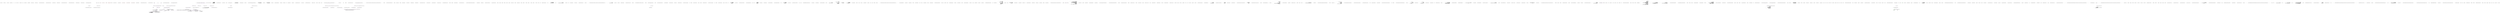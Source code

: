 digraph  {
n448 [label="CommandLine.Text.HelpText", span=""];
n449 [label=auto, span=""];
n450 [label="CommandLine.ParserResult<T>", span=""];
n451 [label=pr, span=""];
n452 [label="CommandLine.Text.HelpText", span=""];
n453 [label="System.Func<CommandLine.Error, string>", span=""];
n454 [label=int, span=""];
n455 [label=text, span=""];
n456 [label=s, span=""];
n457 [label=string, span=""];
n458 [label=maxLength, span=""];
n459 [label=remainingSpace, span=""];
n460 [label=int, span=""];
n461 [label="CommandLine.Core.Specification", span=""];
n462 [label=optionHelpText, span=""];
n463 [label="CommandLine.Core.OptionSpecification", span=""];
n464 [label="CommandLine.Core.ValueSpecification", span=""];
n0 [cluster="CommandLine.Text.HelpText.HelpText()", label="Entry CommandLine.Text.HelpText.HelpText()", span="36-36"];
n1 [cluster="CommandLine.Text.HelpText.HelpText()", label="Exit CommandLine.Text.HelpText.HelpText()", span="36-36"];
n2 [cluster="CommandLine.Text.HelpText.HelpText(CommandLine.Text.SentenceBuilder)", label="Entry CommandLine.Text.HelpText.HelpText(CommandLine.Text.SentenceBuilder)", span="48-48"];
n3 [cluster="CommandLine.Text.HelpText.HelpText(CommandLine.Text.SentenceBuilder)", label="Exit CommandLine.Text.HelpText.HelpText(CommandLine.Text.SentenceBuilder)", span="48-48"];
n4 [cluster="CommandLine.Text.HelpText.HelpText(string)", label="Entry CommandLine.Text.HelpText.HelpText(string)", span="59-59"];
n5 [cluster="CommandLine.Text.HelpText.HelpText(string)", label="Exit CommandLine.Text.HelpText.HelpText(string)", span="59-59"];
n6 [cluster="CommandLine.Text.HelpText.HelpText(CommandLine.Text.SentenceBuilder, string)", label="Entry CommandLine.Text.HelpText.HelpText(CommandLine.Text.SentenceBuilder, string)", span="70-70"];
n7 [cluster="CommandLine.Text.HelpText.HelpText(CommandLine.Text.SentenceBuilder, string)", label="Exit CommandLine.Text.HelpText.HelpText(CommandLine.Text.SentenceBuilder, string)", span="70-70"];
n8 [cluster="CommandLine.Text.HelpText.HelpText(string, string)", label="Entry CommandLine.Text.HelpText.HelpText(string, string)", span="82-82"];
n9 [cluster="CommandLine.Text.HelpText.HelpText(string, string)", label="Exit CommandLine.Text.HelpText.HelpText(string, string)", span="82-82"];
n10 [cluster="CommandLine.Text.HelpText.HelpText(CommandLine.Text.SentenceBuilder, string, string)", label="Entry CommandLine.Text.HelpText.HelpText(CommandLine.Text.SentenceBuilder, string, string)", span="95-95"];
n11 [cluster="CommandLine.Text.HelpText.HelpText(CommandLine.Text.SentenceBuilder, string, string)", label="sentenceBuilder == null", span="97-97"];
n13 [cluster="CommandLine.Text.HelpText.HelpText(CommandLine.Text.SentenceBuilder, string, string)", label="heading == null", span="98-98"];
n15 [cluster="CommandLine.Text.HelpText.HelpText(CommandLine.Text.SentenceBuilder, string, string)", color=red, community=0, label="0: copyright == null", span="99-99"];
n19 [cluster="CommandLine.Text.HelpText.HelpText(CommandLine.Text.SentenceBuilder, string, string)", color=red, community=0, label="0: this.sentenceBuilder = sentenceBuilder", span="104-104"];
n20 [cluster="CommandLine.Text.HelpText.HelpText(CommandLine.Text.SentenceBuilder, string, string)", color=red, community=0, label="0: this.heading = heading", span="105-105"];
n21 [cluster="CommandLine.Text.HelpText.HelpText(CommandLine.Text.SentenceBuilder, string, string)", color=red, community=0, label="1: this.copyright = copyright", span="106-106"];
n12 [cluster="CommandLine.Text.HelpText.HelpText(CommandLine.Text.SentenceBuilder, string, string)", label="throw new ArgumentNullException(''sentenceBuilder'');", span="97-97"];
n14 [cluster="CommandLine.Text.HelpText.HelpText(CommandLine.Text.SentenceBuilder, string, string)", label="throw new ArgumentNullException(''heading'');", span="98-98"];
n16 [cluster="CommandLine.Text.HelpText.HelpText(CommandLine.Text.SentenceBuilder, string, string)", color=red, community=0, label="0: throw new ArgumentNullException(''copyright'');", span="99-99"];
n17 [cluster="CommandLine.Text.HelpText.HelpText(CommandLine.Text.SentenceBuilder, string, string)", color=red, community=0, label="0: preOptionsHelp = new StringBuilder(BuilderCapacity)", span="101-101"];
n18 [cluster="CommandLine.Text.HelpText.HelpText(CommandLine.Text.SentenceBuilder, string, string)", color=red, community=0, label="0: postOptionsHelp = new StringBuilder(BuilderCapacity)", span="102-102"];
n24 [cluster="System.Text.StringBuilder.StringBuilder(int)", label="Entry System.Text.StringBuilder.StringBuilder(int)", span="0-0"];
n22 [cluster="CommandLine.Text.HelpText.HelpText(CommandLine.Text.SentenceBuilder, string, string)", label="Exit CommandLine.Text.HelpText.HelpText(CommandLine.Text.SentenceBuilder, string, string)", span="95-95"];
n23 [cluster="System.ArgumentNullException.ArgumentNullException(string)", label="Entry System.ArgumentNullException.ArgumentNullException(string)", span="0-0"];
n25 [cluster="CommandLine.Text.HelpText.AutoBuild<T>(CommandLine.ParserResult<T>, System.Func<CommandLine.Text.HelpText, CommandLine.Text.HelpText>, System.Func<CommandLine.Text.Example, CommandLine.Text.Example>, bool)", label="Entry CommandLine.Text.HelpText.AutoBuild<T>(CommandLine.ParserResult<T>, System.Func<CommandLine.Text.HelpText, CommandLine.Text.HelpText>, System.Func<CommandLine.Text.Example, CommandLine.Text.Example>, bool)", span="196-196"];
n26 [cluster="CommandLine.Text.HelpText.AutoBuild<T>(CommandLine.ParserResult<T>, System.Func<CommandLine.Text.HelpText, CommandLine.Text.HelpText>, System.Func<CommandLine.Text.Example, CommandLine.Text.Example>, bool)", label="var auto = new HelpText {\r\n                Heading = HeadingInfo.Default,\r\n                Copyright = CopyrightInfo.Default,\r\n                AdditionalNewLineAfterOption = true,\r\n                AddDashesToOption = !verbsIndex\r\n            }", span="202-207"];
n28 [cluster="CommandLine.Text.HelpText.AutoBuild<T>(CommandLine.ParserResult<T>, System.Func<CommandLine.Text.HelpText, CommandLine.Text.HelpText>, System.Func<CommandLine.Text.Example, CommandLine.Text.Example>, bool)", label="onError != null && parserResult.Tag == ParserResultType.NotParsed", span="211-211"];
n29 [cluster="CommandLine.Text.HelpText.AutoBuild<T>(CommandLine.ParserResult<T>, System.Func<CommandLine.Text.HelpText, CommandLine.Text.HelpText>, System.Func<CommandLine.Text.Example, CommandLine.Text.Example>, bool)", label="errors = ((NotParsed<T>)parserResult).Errors", span="213-213"];
n31 [cluster="CommandLine.Text.HelpText.AutoBuild<T>(CommandLine.ParserResult<T>, System.Func<CommandLine.Text.HelpText, CommandLine.Text.HelpText>, System.Func<CommandLine.Text.Example, CommandLine.Text.Example>, bool)", label="auto = onError(auto)", span="216-216"];
n34 [cluster="CommandLine.Text.HelpText.AutoBuild<T>(CommandLine.ParserResult<T>, System.Func<CommandLine.Text.HelpText, CommandLine.Text.HelpText>, System.Func<CommandLine.Text.Example, CommandLine.Text.Example>, bool)", label="var usageText = HelpText.RenderUsageText(parserResult, onExample)", span="225-225"];
n38 [cluster="CommandLine.Text.HelpText.AutoBuild<T>(CommandLine.ParserResult<T>, System.Func<CommandLine.Text.HelpText, CommandLine.Text.HelpText>, System.Func<CommandLine.Text.Example, CommandLine.Text.Example>, bool)", label="(verbsIndex && parserResult.TypeInfo.Choices.Any())\r\n                || errors.Any(e => e.Tag == ErrorType.NoVerbSelectedError)", span="232-233"];
n40 [cluster="CommandLine.Text.HelpText.AutoBuild<T>(CommandLine.ParserResult<T>, System.Func<CommandLine.Text.HelpText, CommandLine.Text.HelpText>, System.Func<CommandLine.Text.Example, CommandLine.Text.Example>, bool)", label="auto.AddVerbs(parserResult.TypeInfo.Choices.ToArray())", span="236-236"];
n41 [cluster="CommandLine.Text.HelpText.AutoBuild<T>(CommandLine.ParserResult<T>, System.Func<CommandLine.Text.HelpText, CommandLine.Text.HelpText>, System.Func<CommandLine.Text.Example, CommandLine.Text.Example>, bool)", label="auto.AddOptions(parserResult)", span="239-239"];
n27 [cluster="CommandLine.Text.HelpText.AutoBuild<T>(CommandLine.ParserResult<T>, System.Func<CommandLine.Text.HelpText, CommandLine.Text.HelpText>, System.Func<CommandLine.Text.Example, CommandLine.Text.Example>, bool)", label="var errors = Enumerable.Empty<Error>()", span="209-209"];
n32 [cluster="CommandLine.Text.HelpText.AutoBuild<T>(CommandLine.ParserResult<T>, System.Func<CommandLine.Text.HelpText, CommandLine.Text.HelpText>, System.Func<CommandLine.Text.Example, CommandLine.Text.Example>, bool)", label="ReflectionHelper.GetAttribute<AssemblyLicenseAttribute>()\r\n                .Do(license => license.AddToHelpText(auto, true))", span="219-220"];
n59 [cluster="lambda expression", label="license.AddToHelpText(auto, true)", span="220-220"];
n33 [cluster="CommandLine.Text.HelpText.AutoBuild<T>(CommandLine.ParserResult<T>, System.Func<CommandLine.Text.HelpText, CommandLine.Text.HelpText>, System.Func<CommandLine.Text.Example, CommandLine.Text.Example>, bool)", label="ReflectionHelper.GetAttribute<AssemblyUsageAttribute>()\r\n                .Do(usage => usage.AddToHelpText(auto, true))", span="222-223"];
n63 [cluster="lambda expression", label="usage.AddToHelpText(auto, true)", span="223-223"];
n36 [cluster="CommandLine.Text.HelpText.AutoBuild<T>(CommandLine.ParserResult<T>, System.Func<CommandLine.Text.HelpText, CommandLine.Text.HelpText>, System.Func<CommandLine.Text.Example, CommandLine.Text.Example>, bool)", label="auto.AddPreOptionsLine(auto.SentenceBuilder.UsageHeadingText())", span="228-228"];
n37 [cluster="CommandLine.Text.HelpText.AutoBuild<T>(CommandLine.ParserResult<T>, System.Func<CommandLine.Text.HelpText, CommandLine.Text.HelpText>, System.Func<CommandLine.Text.Example, CommandLine.Text.Example>, bool)", label="auto.AddPreOptionsText(usageText)", span="229-229"];
n39 [cluster="CommandLine.Text.HelpText.AutoBuild<T>(CommandLine.ParserResult<T>, System.Func<CommandLine.Text.HelpText, CommandLine.Text.HelpText>, System.Func<CommandLine.Text.Example, CommandLine.Text.Example>, bool)", label="auto.AddDashesToOption = false", span="235-235"];
n42 [cluster="CommandLine.Text.HelpText.AutoBuild<T>(CommandLine.ParserResult<T>, System.Func<CommandLine.Text.HelpText, CommandLine.Text.HelpText>, System.Func<CommandLine.Text.Example, CommandLine.Text.Example>, bool)", label="return auto;", span="241-241"];
n44 [cluster="System.Linq.Enumerable.Empty<TResult>()", label="Entry System.Linq.Enumerable.Empty<TResult>()", span="0-0"];
n30 [cluster="CommandLine.Text.HelpText.AutoBuild<T>(CommandLine.ParserResult<T>, System.Func<CommandLine.Text.HelpText, CommandLine.Text.HelpText>, System.Func<CommandLine.Text.Example, CommandLine.Text.Example>, bool)", label="FilterMeaningfulErrors(errors).Any()", span="215-215"];
n45 [cluster="CommandLine.Text.HelpText.FilterMeaningfulErrors(System.Collections.Generic.IEnumerable<CommandLine.Error>)", label="Entry CommandLine.Text.HelpText.FilterMeaningfulErrors(System.Collections.Generic.IEnumerable<CommandLine.Error>)", span="531-531"];
n46 [cluster="System.Collections.Generic.IEnumerable<TSource>.Any<TSource>()", label="Entry System.Collections.Generic.IEnumerable<TSource>.Any<TSource>()", span="0-0"];
n47 [cluster="System.Func<T, TResult>.Invoke(T)", label="Entry System.Func<T, TResult>.Invoke(T)", span="0-0"];
n48 [cluster="CommandLine.Infrastructure.ReflectionHelper.GetAttribute<TAttribute>()", label="Entry CommandLine.Infrastructure.ReflectionHelper.GetAttribute<TAttribute>()", span="12-12"];
n49 [cluster="CSharpx.Maybe<T>.Do<T>(System.Action<T>)", label="Entry CSharpx.Maybe<T>.Do<T>(System.Action<T>)", span="300-300"];
n58 [cluster="lambda expression", label="Entry lambda expression", span="220-220"];
n62 [cluster="lambda expression", label="Entry lambda expression", span="223-223"];
n35 [cluster="CommandLine.Text.HelpText.AutoBuild<T>(CommandLine.ParserResult<T>, System.Func<CommandLine.Text.HelpText, CommandLine.Text.HelpText>, System.Func<CommandLine.Text.Example, CommandLine.Text.Example>, bool)", label="usageText.Length > 0", span="226-226"];
n50 [cluster="CommandLine.Text.HelpText.RenderUsageText<T>(CommandLine.ParserResult<T>, System.Func<CommandLine.Text.Example, CommandLine.Text.Example>)", label="Entry CommandLine.Text.HelpText.RenderUsageText<T>(CommandLine.ParserResult<T>, System.Func<CommandLine.Text.Example, CommandLine.Text.Example>)", span="468-468"];
n51 [cluster="System.Func<TResult>.Invoke()", label="Entry System.Func<TResult>.Invoke()", span="0-0"];
n52 [cluster="CommandLine.Text.HelpText.AddPreOptionsLine(string)", label="Entry CommandLine.Text.HelpText.AddPreOptionsLine(string)", span="319-319"];
n53 [cluster="CommandLine.Text.HelpText.AddPreOptionsText(string)", label="Entry CommandLine.Text.HelpText.AddPreOptionsText(string)", span="334-334"];
n54 [cluster="Unk.Any", label="Entry Unk.Any", span=""];
n65 [cluster="lambda expression", label="Entry lambda expression", span="233-233"];
n55 [cluster="System.Collections.Generic.IEnumerable<TSource>.ToArray<TSource>()", label="Entry System.Collections.Generic.IEnumerable<TSource>.ToArray<TSource>()", span="0-0"];
n56 [cluster="CommandLine.Text.HelpText.AddVerbs(params System.Type[])", label="Entry CommandLine.Text.HelpText.AddVerbs(params System.Type[])", span="370-370"];
n57 [cluster="CommandLine.Text.HelpText.AddOptions<T>(CommandLine.ParserResult<T>)", label="Entry CommandLine.Text.HelpText.AddOptions<T>(CommandLine.ParserResult<T>)", span="353-353"];
n43 [cluster="CommandLine.Text.HelpText.AutoBuild<T>(CommandLine.ParserResult<T>, System.Func<CommandLine.Text.HelpText, CommandLine.Text.HelpText>, System.Func<CommandLine.Text.Example, CommandLine.Text.Example>, bool)", label="Exit CommandLine.Text.HelpText.AutoBuild<T>(CommandLine.ParserResult<T>, System.Func<CommandLine.Text.HelpText, CommandLine.Text.HelpText>, System.Func<CommandLine.Text.Example, CommandLine.Text.Example>, bool)", span="196-196"];
n60 [cluster="lambda expression", label="Exit lambda expression", span="220-220"];
n61 [cluster="CommandLine.Text.MultilineTextAttribute.AddToHelpText(CommandLine.Text.HelpText, bool)", label="Entry CommandLine.Text.MultilineTextAttribute.AddToHelpText(CommandLine.Text.HelpText, bool)", span="155-155"];
n64 [cluster="lambda expression", label="Exit lambda expression", span="223-223"];
n66 [cluster="lambda expression", label="e.Tag == ErrorType.NoVerbSelectedError", span="233-233"];
n67 [cluster="lambda expression", label="Exit lambda expression", span="233-233"];
n68 [cluster="CommandLine.Text.HelpText.AutoBuild<T>(CommandLine.ParserResult<T>)", label="Entry CommandLine.Text.HelpText.AutoBuild<T>(CommandLine.ParserResult<T>)", span="254-254"];
n69 [cluster="CommandLine.Text.HelpText.AutoBuild<T>(CommandLine.ParserResult<T>)", label="parserResult.Tag != ParserResultType.NotParsed", span="256-256"];
n71 [cluster="CommandLine.Text.HelpText.AutoBuild<T>(CommandLine.ParserResult<T>)", label="var errors = ((NotParsed<T>)parserResult).Errors", span="259-259"];
n75 [cluster="CommandLine.Text.HelpText.AutoBuild<T>(CommandLine.ParserResult<T>)", label="return AutoBuild(parserResult, current => DefaultParsingErrorsHandler(parserResult, current), e => e);", span="265-265"];
n92 [cluster="lambda expression", label="DefaultParsingErrorsHandler(parserResult, current)", span="265-265"];
n78 [cluster="CommandLine.Text.HelpText.AutoBuild<T>(CommandLine.ParserResult<T>)", label="return err.Matched\r\n                ? AutoBuild(pr, current => DefaultParsingErrorsHandler(pr, current), e => e)\r\n                : AutoBuild(parserResult, current => DefaultParsingErrorsHandler(parserResult, current), e => e, true);", span="269-271"];
n105 [cluster="lambda expression", label="DefaultParsingErrorsHandler(parserResult, current)", span="271-271"];
n70 [cluster="CommandLine.Text.HelpText.AutoBuild<T>(CommandLine.ParserResult<T>)", label="throw new ArgumentException(''Excepting NotParsed<T> type.'', ''parserResult'');", span="257-257"];
n72 [cluster="CommandLine.Text.HelpText.AutoBuild<T>(CommandLine.ParserResult<T>)", label="errors.Any(e => e.Tag == ErrorType.VersionRequestedError)", span="261-261"];
n74 [cluster="CommandLine.Text.HelpText.AutoBuild<T>(CommandLine.ParserResult<T>)", label="!errors.Any(e => e.Tag == ErrorType.HelpVerbRequestedError)", span="264-264"];
n76 [cluster="CommandLine.Text.HelpText.AutoBuild<T>(CommandLine.ParserResult<T>)", label="var err = errors.OfType<HelpVerbRequestedError>().Single()", span="267-267"];
n73 [cluster="CommandLine.Text.HelpText.AutoBuild<T>(CommandLine.ParserResult<T>)", label="return new HelpText(HeadingInfo.Default).AddPreOptionsLine(Environment.NewLine);", span="262-262"];
n85 [cluster="lambda expression", label="Entry lambda expression", span="261-261"];
n88 [cluster="lambda expression", label="Entry lambda expression", span="264-264"];
n77 [cluster="CommandLine.Text.HelpText.AutoBuild<T>(CommandLine.ParserResult<T>)", label="var pr = new NotParsed<object>(TypeInfo.Create(err.Type), Enumerable.Empty<Error>())", span="268-268"];
n81 [cluster="System.Collections.IEnumerable.OfType<TResult>()", label="Entry System.Collections.IEnumerable.OfType<TResult>()", span="0-0"];
n82 [cluster="System.Collections.Generic.IEnumerable<TSource>.Single<TSource>()", label="Entry System.Collections.Generic.IEnumerable<TSource>.Single<TSource>()", span="0-0"];
n83 [cluster="CommandLine.NotParsed<T>.NotParsed(CommandLine.TypeInfo, System.Collections.Generic.IEnumerable<CommandLine.Error>)", label="Entry CommandLine.NotParsed<T>.NotParsed(CommandLine.TypeInfo, System.Collections.Generic.IEnumerable<CommandLine.Error>)", span="163-163"];
n84 [cluster="CommandLine.TypeInfo.Create(System.Type)", label="Entry CommandLine.TypeInfo.Create(System.Type)", span="29-29"];
n99 [cluster="lambda expression", label="DefaultParsingErrorsHandler(pr, current)", span="270-270"];
n79 [cluster="CommandLine.Text.HelpText.AutoBuild<T>(CommandLine.ParserResult<T>)", label="Exit CommandLine.Text.HelpText.AutoBuild<T>(CommandLine.ParserResult<T>)", span="254-254"];
n80 [cluster="System.ArgumentException.ArgumentException(string, string)", label="Entry System.ArgumentException.ArgumentException(string, string)", span="0-0"];
n91 [cluster="lambda expression", label="Entry lambda expression", span="265-265"];
n95 [cluster="lambda expression", label="Entry lambda expression", span="265-265"];
n98 [cluster="lambda expression", label="Entry lambda expression", span="270-270"];
n101 [cluster="lambda expression", label="Entry lambda expression", span="270-270"];
n104 [cluster="lambda expression", label="Entry lambda expression", span="271-271"];
n107 [cluster="lambda expression", label="Entry lambda expression", span="271-271"];
n86 [cluster="lambda expression", label="e.Tag == ErrorType.VersionRequestedError", span="261-261"];
n87 [cluster="lambda expression", label="Exit lambda expression", span="261-261"];
n89 [cluster="lambda expression", label="e.Tag == ErrorType.HelpVerbRequestedError", span="264-264"];
n90 [cluster="lambda expression", label="Exit lambda expression", span="264-264"];
n93 [cluster="lambda expression", label="Exit lambda expression", span="265-265"];
n94 [cluster="CommandLine.Text.HelpText.DefaultParsingErrorsHandler<T>(CommandLine.ParserResult<T>, CommandLine.Text.HelpText)", label="Entry CommandLine.Text.HelpText.DefaultParsingErrorsHandler<T>(CommandLine.ParserResult<T>, CommandLine.Text.HelpText)", span="279-279"];
n96 [cluster="lambda expression", label=e, span="265-265"];
n97 [cluster="lambda expression", label="Exit lambda expression", span="265-265"];
n100 [cluster="lambda expression", label="Exit lambda expression", span="270-270"];
n102 [cluster="lambda expression", label=e, span="270-270"];
n103 [cluster="lambda expression", label="Exit lambda expression", span="270-270"];
n106 [cluster="lambda expression", label="Exit lambda expression", span="271-271"];
n108 [cluster="lambda expression", label=e, span="271-271"];
n109 [cluster="lambda expression", label="Exit lambda expression", span="271-271"];
n110 [cluster="CommandLine.Text.HelpText.DefaultParsingErrorsHandler<T>(CommandLine.ParserResult<T>, CommandLine.Text.HelpText)", label="parserResult == null", span="281-281"];
n112 [cluster="CommandLine.Text.HelpText.DefaultParsingErrorsHandler<T>(CommandLine.ParserResult<T>, CommandLine.Text.HelpText)", label="current == null", span="282-282"];
n114 [cluster="CommandLine.Text.HelpText.DefaultParsingErrorsHandler<T>(CommandLine.ParserResult<T>, CommandLine.Text.HelpText)", label="FilterMeaningfulErrors(((NotParsed<T>)parserResult).Errors).Empty()", span="284-284"];
n115 [cluster="CommandLine.Text.HelpText.DefaultParsingErrorsHandler<T>(CommandLine.ParserResult<T>, CommandLine.Text.HelpText)", label="return current;", span="285-285"];
n116 [cluster="CommandLine.Text.HelpText.DefaultParsingErrorsHandler<T>(CommandLine.ParserResult<T>, CommandLine.Text.HelpText)", label="var errors = RenderParsingErrorsText(parserResult,\r\n                current.SentenceBuilder.FormatError,\r\n                current.SentenceBuilder.FormatMutuallyExclusiveSetErrors,\r\n                2)", span="287-290"];
n118 [cluster="CommandLine.Text.HelpText.DefaultParsingErrorsHandler<T>(CommandLine.ParserResult<T>, CommandLine.Text.HelpText)", label="return current;", span="292-292"];
n119 [cluster="CommandLine.Text.HelpText.DefaultParsingErrorsHandler<T>(CommandLine.ParserResult<T>, CommandLine.Text.HelpText)", label="current.AddPreOptionsLine(\r\n                string.Concat(Environment.NewLine, current.SentenceBuilder.ErrorsHeadingText()))", span="294-295"];
n121 [cluster="CommandLine.Text.HelpText.DefaultParsingErrorsHandler<T>(CommandLine.ParserResult<T>, CommandLine.Text.HelpText)", label="lines.ForEach(\r\n                line => current.AddPreOptionsLine(line))", span="298-299"];
n131 [cluster="lambda expression", label="current.AddPreOptionsLine(line)", span="299-299"];
n122 [cluster="CommandLine.Text.HelpText.DefaultParsingErrorsHandler<T>(CommandLine.ParserResult<T>, CommandLine.Text.HelpText)", label="return current;", span="301-301"];
n111 [cluster="CommandLine.Text.HelpText.DefaultParsingErrorsHandler<T>(CommandLine.ParserResult<T>, CommandLine.Text.HelpText)", label="throw new ArgumentNullException(''parserResult'');", span="281-281"];
n113 [cluster="CommandLine.Text.HelpText.DefaultParsingErrorsHandler<T>(CommandLine.ParserResult<T>, CommandLine.Text.HelpText)", label="throw new ArgumentNullException(''current'');", span="282-282"];
n124 [cluster="System.Collections.Generic.IEnumerable<TSource>.Empty<TSource>()", label="Entry System.Collections.Generic.IEnumerable<TSource>.Empty<TSource>()", span="31-31"];
n117 [cluster="CommandLine.Text.HelpText.DefaultParsingErrorsHandler<T>(CommandLine.ParserResult<T>, CommandLine.Text.HelpText)", label="string.IsNullOrEmpty(errors)", span="291-291"];
n125 [cluster="CommandLine.Text.HelpText.RenderParsingErrorsText<T>(CommandLine.ParserResult<T>, System.Func<CommandLine.Error, string>, System.Func<System.Collections.Generic.IEnumerable<CommandLine.MutuallyExclusiveSetError>, string>, int)", label="Entry CommandLine.Text.HelpText.RenderParsingErrorsText<T>(CommandLine.ParserResult<T>, System.Func<CommandLine.Error, string>, System.Func<System.Collections.Generic.IEnumerable<CommandLine.MutuallyExclusiveSetError>, string>, int)", span="420-420"];
n120 [cluster="CommandLine.Text.HelpText.DefaultParsingErrorsHandler<T>(CommandLine.ParserResult<T>, CommandLine.Text.HelpText)", label="var lines = errors.Split(\r\n                new[] { Environment.NewLine }, StringSplitOptions.None)", span="296-297"];
n126 [cluster="string.IsNullOrEmpty(string)", label="Entry string.IsNullOrEmpty(string)", span="0-0"];
n127 [cluster="string.Concat(string, string)", label="Entry string.Concat(string, string)", span="0-0"];
n128 [cluster="string.Split(string[], System.StringSplitOptions)", label="Entry string.Split(string[], System.StringSplitOptions)", span="0-0"];
n129 [cluster="System.Collections.Generic.IEnumerable<T>.ForEach<T>(System.Action<T>)", label="Entry System.Collections.Generic.IEnumerable<T>.ForEach<T>(System.Action<T>)", span="231-231"];
n130 [cluster="lambda expression", label="Entry lambda expression", span="299-299"];
n123 [cluster="CommandLine.Text.HelpText.DefaultParsingErrorsHandler<T>(CommandLine.ParserResult<T>, CommandLine.Text.HelpText)", label="Exit CommandLine.Text.HelpText.DefaultParsingErrorsHandler<T>(CommandLine.ParserResult<T>, CommandLine.Text.HelpText)", span="279-279"];
n132 [cluster="lambda expression", label="Exit lambda expression", span="299-299"];
n133 [cluster="CommandLine.Text.HelpText.implicit operator string(CommandLine.Text.HelpText)", label="Entry CommandLine.Text.HelpText.implicit operator string(CommandLine.Text.HelpText)", span="309-309"];
n134 [cluster="CommandLine.Text.HelpText.implicit operator string(CommandLine.Text.HelpText)", label="return info.ToString();", span="311-311"];
n135 [cluster="CommandLine.Text.HelpText.implicit operator string(CommandLine.Text.HelpText)", label="Exit CommandLine.Text.HelpText.implicit operator string(CommandLine.Text.HelpText)", span="309-309"];
n136 [cluster="CommandLine.Text.HelpText.ToString()", label="Entry CommandLine.Text.HelpText.ToString()", span="513-513"];
n137 [cluster="CommandLine.Text.HelpText.AddPreOptionsLine(string)", label="return AddPreOptionsLine(value, MaximumDisplayWidth);", span="321-321"];
n138 [cluster="CommandLine.Text.HelpText.AddPreOptionsLine(string)", label="Exit CommandLine.Text.HelpText.AddPreOptionsLine(string)", span="319-319"];
n139 [cluster="CommandLine.Text.HelpText.AddPreOptionsLine(string, int)", label="Entry CommandLine.Text.HelpText.AddPreOptionsLine(string, int)", span="651-651"];
n140 [cluster="CommandLine.Text.HelpText.AddPostOptionsLine(string)", label="Entry CommandLine.Text.HelpText.AddPostOptionsLine(string)", span="329-329"];
n141 [cluster="CommandLine.Text.HelpText.AddPostOptionsLine(string)", label="return AddLine(postOptionsHelp, value);", span="331-331"];
n142 [cluster="CommandLine.Text.HelpText.AddPostOptionsLine(string)", label="Exit CommandLine.Text.HelpText.AddPostOptionsLine(string)", span="329-329"];
n143 [cluster="CommandLine.Text.HelpText.AddLine(System.Text.StringBuilder, string)", label="Entry CommandLine.Text.HelpText.AddLine(System.Text.StringBuilder, string)", span="757-757"];
n144 [cluster="CommandLine.Text.HelpText.AddPreOptionsText(string)", label="var lines = text.Split(new[] { Environment.NewLine }, StringSplitOptions.None)", span="336-336"];
n145 [cluster="CommandLine.Text.HelpText.AddPreOptionsText(string)", label="lines.ForEach(line => AddPreOptionsLine(line))", span="337-337"];
n146 [cluster="CommandLine.Text.HelpText.AddPreOptionsText(string)", label="return this;", span="338-338"];
n148 [cluster="lambda expression", label="Entry lambda expression", span="337-337"];
n147 [cluster="CommandLine.Text.HelpText.AddPreOptionsText(string)", label="Exit CommandLine.Text.HelpText.AddPreOptionsText(string)", span="334-334"];
n149 [cluster="lambda expression", label="AddPreOptionsLine(line)", span="337-337"];
n150 [cluster="lambda expression", label="Exit lambda expression", span="337-337"];
n151 [cluster="CommandLine.Text.HelpText.AddPostOptionsText(string)", label="Entry CommandLine.Text.HelpText.AddPostOptionsText(string)", span="341-341"];
n152 [cluster="CommandLine.Text.HelpText.AddPostOptionsText(string)", label="var lines = text.Split(new[] { Environment.NewLine }, StringSplitOptions.None)", span="343-343"];
n153 [cluster="CommandLine.Text.HelpText.AddPostOptionsText(string)", label="lines.ForEach(line => AddPostOptionsLine(line))", span="344-344"];
n154 [cluster="CommandLine.Text.HelpText.AddPostOptionsText(string)", label="return this;", span="345-345"];
n156 [cluster="lambda expression", label="Entry lambda expression", span="344-344"];
n155 [cluster="CommandLine.Text.HelpText.AddPostOptionsText(string)", label="Exit CommandLine.Text.HelpText.AddPostOptionsText(string)", span="341-341"];
n157 [cluster="lambda expression", label="AddPostOptionsLine(line)", span="344-344"];
n158 [cluster="lambda expression", label="Exit lambda expression", span="344-344"];
n159 [cluster="CommandLine.Text.HelpText.AddOptions<T>(CommandLine.ParserResult<T>)", label="result == null", span="356-356"];
n161 [cluster="CommandLine.Text.HelpText.AddOptions<T>(CommandLine.ParserResult<T>)", label="return AddOptionsImpl(\r\n                GetSpecificationsFromType(result.TypeInfo.Current),\r\n                SentenceBuilder.RequiredWord(),\r\n                MaximumDisplayWidth);", span="358-361"];
n160 [cluster="CommandLine.Text.HelpText.AddOptions<T>(CommandLine.ParserResult<T>)", label="throw new ArgumentNullException(''result'');", span="356-356"];
n162 [cluster="CommandLine.Text.HelpText.AddOptions<T>(CommandLine.ParserResult<T>)", label="Exit CommandLine.Text.HelpText.AddOptions<T>(CommandLine.ParserResult<T>)", span="353-353"];
n163 [cluster="CommandLine.Text.HelpText.GetSpecificationsFromType(System.Type)", label="Entry CommandLine.Text.HelpText.GetSpecificationsFromType(System.Type)", span="572-572"];
n164 [cluster="CommandLine.Text.HelpText.AddOptionsImpl(System.Collections.Generic.IEnumerable<CommandLine.Core.Specification>, string, int)", label="Entry CommandLine.Text.HelpText.AddOptionsImpl(System.Collections.Generic.IEnumerable<CommandLine.Core.Specification>, string, int)", span="613-613"];
n165 [cluster="CommandLine.Text.HelpText.AddVerbs(params System.Type[])", label="types == null", span="372-372"];
n167 [cluster="CommandLine.Text.HelpText.AddVerbs(params System.Type[])", label="types.Length == 0", span="373-373"];
n169 [cluster="CommandLine.Text.HelpText.AddVerbs(params System.Type[])", label="return AddOptionsImpl(\r\n                AdaptVerbsToSpecifications(types),\r\n                SentenceBuilder.RequiredWord(),\r\n                MaximumDisplayWidth);", span="375-378"];
n166 [cluster="CommandLine.Text.HelpText.AddVerbs(params System.Type[])", label="throw new ArgumentNullException(''types'');", span="372-372"];
n168 [cluster="CommandLine.Text.HelpText.AddVerbs(params System.Type[])", label="throw new ArgumentOutOfRangeException(''types'');", span="373-373"];
n170 [cluster="CommandLine.Text.HelpText.AddVerbs(params System.Type[])", label="Exit CommandLine.Text.HelpText.AddVerbs(params System.Type[])", span="370-370"];
n171 [cluster="System.ArgumentOutOfRangeException.ArgumentOutOfRangeException(string)", label="Entry System.ArgumentOutOfRangeException.ArgumentOutOfRangeException(string)", span="0-0"];
n172 [cluster="CommandLine.Text.HelpText.AdaptVerbsToSpecifications(System.Collections.Generic.IEnumerable<System.Type>)", label="Entry CommandLine.Text.HelpText.AdaptVerbsToSpecifications(System.Collections.Generic.IEnumerable<System.Type>)", span="601-601"];
n173 [cluster="CommandLine.Text.HelpText.AddOptions<T>(int, CommandLine.ParserResult<T>)", label="Entry CommandLine.Text.HelpText.AddOptions<T>(int, CommandLine.ParserResult<T>)", span="387-387"];
n174 [cluster="CommandLine.Text.HelpText.AddOptions<T>(int, CommandLine.ParserResult<T>)", label="result == null", span="389-389"];
n176 [cluster="CommandLine.Text.HelpText.AddOptions<T>(int, CommandLine.ParserResult<T>)", label="return AddOptionsImpl(\r\n                GetSpecificationsFromType(result.TypeInfo.Current),\r\n                SentenceBuilder.RequiredWord(),\r\n                maximumLength);", span="391-394"];
n175 [cluster="CommandLine.Text.HelpText.AddOptions<T>(int, CommandLine.ParserResult<T>)", label="throw new ArgumentNullException(''result'');", span="389-389"];
n177 [cluster="CommandLine.Text.HelpText.AddOptions<T>(int, CommandLine.ParserResult<T>)", label="Exit CommandLine.Text.HelpText.AddOptions<T>(int, CommandLine.ParserResult<T>)", span="387-387"];
n178 [cluster="CommandLine.Text.HelpText.AddVerbs(int, params System.Type[])", label="Entry CommandLine.Text.HelpText.AddVerbs(int, params System.Type[])", span="404-404"];
n179 [cluster="CommandLine.Text.HelpText.AddVerbs(int, params System.Type[])", label="types == null", span="406-406"];
n181 [cluster="CommandLine.Text.HelpText.AddVerbs(int, params System.Type[])", label="types.Length == 0", span="407-407"];
n183 [cluster="CommandLine.Text.HelpText.AddVerbs(int, params System.Type[])", label="return AddOptionsImpl(AdaptVerbsToSpecifications(types), SentenceBuilder.RequiredWord(), maximumLength);", span="409-409"];
n180 [cluster="CommandLine.Text.HelpText.AddVerbs(int, params System.Type[])", label="throw new ArgumentNullException(''types'');", span="406-406"];
n182 [cluster="CommandLine.Text.HelpText.AddVerbs(int, params System.Type[])", label="throw new ArgumentOutOfRangeException(''types'');", span="407-407"];
n184 [cluster="CommandLine.Text.HelpText.AddVerbs(int, params System.Type[])", label="Exit CommandLine.Text.HelpText.AddVerbs(int, params System.Type[])", span="404-404"];
n185 [cluster="CommandLine.Text.HelpText.RenderParsingErrorsText<T>(CommandLine.ParserResult<T>, System.Func<CommandLine.Error, string>, System.Func<System.Collections.Generic.IEnumerable<CommandLine.MutuallyExclusiveSetError>, string>, int)", label="parserResult == null", span="426-426"];
n187 [cluster="CommandLine.Text.HelpText.RenderParsingErrorsText<T>(CommandLine.ParserResult<T>, System.Func<CommandLine.Error, string>, System.Func<System.Collections.Generic.IEnumerable<CommandLine.MutuallyExclusiveSetError>, string>, int)", label="var meaningfulErrors =\r\n                FilterMeaningfulErrors(((NotParsed<T>)parserResult).Errors)", span="428-429"];
n191 [cluster="CommandLine.Text.HelpText.RenderParsingErrorsText<T>(CommandLine.ParserResult<T>, System.Func<CommandLine.Error, string>, System.Func<System.Collections.Generic.IEnumerable<CommandLine.MutuallyExclusiveSetError>, string>, int)", label="meaningfulErrors\r\n                .Where(e => e.Tag != ErrorType.MutuallyExclusiveSetError)\r\n                .ForEach(\r\n                    error =>\r\n                        {\r\n                            var line = new StringBuilder(indent.Spaces())\r\n                                .Append(formatError(error)); \r\n                            text.AppendLine(line.ToString());\r\n                        })", span="434-442"];
n203 [cluster="lambda expression", label="var line = new StringBuilder(indent.Spaces())\r\n                                .Append(formatError(error))", span="439-440"];
n192 [cluster="CommandLine.Text.HelpText.RenderParsingErrorsText<T>(CommandLine.ParserResult<T>, System.Func<CommandLine.Error, string>, System.Func<System.Collections.Generic.IEnumerable<CommandLine.MutuallyExclusiveSetError>, string>, int)", label="return text.AppendIfNotEmpty(\r\n                formatMutuallyExclusiveSetErrors(\r\n                    meaningfulErrors.OfType<MutuallyExclusiveSetError>()))\r\n                .ToString();", span="444-447"];
n186 [cluster="CommandLine.Text.HelpText.RenderParsingErrorsText<T>(CommandLine.ParserResult<T>, System.Func<CommandLine.Error, string>, System.Func<System.Collections.Generic.IEnumerable<CommandLine.MutuallyExclusiveSetError>, string>, int)", label="throw new ArgumentNullException(''parserResult'');", span="426-426"];
n188 [cluster="CommandLine.Text.HelpText.RenderParsingErrorsText<T>(CommandLine.ParserResult<T>, System.Func<CommandLine.Error, string>, System.Func<System.Collections.Generic.IEnumerable<CommandLine.MutuallyExclusiveSetError>, string>, int)", label="meaningfulErrors.Empty()", span="430-430"];
n189 [cluster="CommandLine.Text.HelpText.RenderParsingErrorsText<T>(CommandLine.ParserResult<T>, System.Func<CommandLine.Error, string>, System.Func<System.Collections.Generic.IEnumerable<CommandLine.MutuallyExclusiveSetError>, string>, int)", label="return string.Empty;", span="431-431"];
n190 [cluster="CommandLine.Text.HelpText.RenderParsingErrorsText<T>(CommandLine.ParserResult<T>, System.Func<CommandLine.Error, string>, System.Func<System.Collections.Generic.IEnumerable<CommandLine.MutuallyExclusiveSetError>, string>, int)", label="var text = new StringBuilder()", span="433-433"];
n194 [cluster="System.Text.StringBuilder.StringBuilder()", label="Entry System.Text.StringBuilder.StringBuilder()", span="0-0"];
n204 [cluster="lambda expression", label="text.AppendLine(line.ToString())", span="441-441"];
n195 [cluster="Unk.Where", label="Entry Unk.Where", span=""];
n196 [cluster="Unk.ForEach", label="Entry Unk.ForEach", span=""];
n199 [cluster="lambda expression", label="Entry lambda expression", span="435-435"];
n202 [cluster="lambda expression", label="Entry lambda expression", span="437-442"];
n193 [cluster="CommandLine.Text.HelpText.RenderParsingErrorsText<T>(CommandLine.ParserResult<T>, System.Func<CommandLine.Error, string>, System.Func<System.Collections.Generic.IEnumerable<CommandLine.MutuallyExclusiveSetError>, string>, int)", label="Exit CommandLine.Text.HelpText.RenderParsingErrorsText<T>(CommandLine.ParserResult<T>, System.Func<CommandLine.Error, string>, System.Func<System.Collections.Generic.IEnumerable<CommandLine.MutuallyExclusiveSetError>, string>, int)", span="420-420"];
n197 [cluster="System.Text.StringBuilder.AppendIfNotEmpty(params string[])", label="Entry System.Text.StringBuilder.AppendIfNotEmpty(params string[])", span="57-57"];
n198 [cluster="System.Text.StringBuilder.ToString()", label="Entry System.Text.StringBuilder.ToString()", span="0-0"];
n200 [cluster="lambda expression", label="e.Tag != ErrorType.MutuallyExclusiveSetError", span="435-435"];
n201 [cluster="lambda expression", label="Exit lambda expression", span="435-435"];
n206 [cluster="System.Text.StringBuilder.StringBuilder(string)", label="Entry System.Text.StringBuilder.StringBuilder(string)", span="0-0"];
n207 [cluster="int.Spaces()", label="Entry int.Spaces()", span="30-30"];
n208 [cluster="Unk.formatError", label="Entry Unk.formatError", span=""];
n209 [cluster="System.Text.StringBuilder.Append(string)", label="Entry System.Text.StringBuilder.Append(string)", span="0-0"];
n205 [cluster="lambda expression", label="Exit lambda expression", span="437-442"];
n210 [cluster="System.Text.StringBuilder.AppendLine(string)", label="Entry System.Text.StringBuilder.AppendLine(string)", span="0-0"];
n211 [cluster="CommandLine.Text.HelpText.RenderUsageText<T>(CommandLine.ParserResult<T>)", label="Entry CommandLine.Text.HelpText.RenderUsageText<T>(CommandLine.ParserResult<T>)", span="456-456"];
n212 [cluster="CommandLine.Text.HelpText.RenderUsageText<T>(CommandLine.ParserResult<T>)", label="return RenderUsageText(parserResult, example => example);", span="458-458"];
n213 [cluster="CommandLine.Text.HelpText.RenderUsageText<T>(CommandLine.ParserResult<T>)", label="Exit CommandLine.Text.HelpText.RenderUsageText<T>(CommandLine.ParserResult<T>)", span="456-456"];
n214 [cluster="lambda expression", label="Entry lambda expression", span="458-458"];
n215 [cluster="lambda expression", label=example, span="458-458"];
n216 [cluster="lambda expression", label="Exit lambda expression", span="458-458"];
n217 [cluster="CommandLine.Text.HelpText.RenderUsageText<T>(CommandLine.ParserResult<T>, System.Func<CommandLine.Text.Example, CommandLine.Text.Example>)", label="parserResult == null", span="470-470"];
n219 [cluster="CommandLine.Text.HelpText.RenderUsageText<T>(CommandLine.ParserResult<T>, System.Func<CommandLine.Text.Example, CommandLine.Text.Example>)", label="var usage = GetUsageFromType(parserResult.TypeInfo.Current)", span="472-472"];
n227 [cluster="CommandLine.Text.HelpText.RenderUsageText<T>(CommandLine.ParserResult<T>, System.Func<CommandLine.Text.Example, CommandLine.Text.Example>)", label="var example = mapperFunc(e)", span="483-483"];
n218 [cluster="CommandLine.Text.HelpText.RenderUsageText<T>(CommandLine.ParserResult<T>, System.Func<CommandLine.Text.Example, CommandLine.Text.Example>)", label="throw new ArgumentNullException(''parserResult'');", span="470-470"];
n220 [cluster="CommandLine.Text.HelpText.RenderUsageText<T>(CommandLine.ParserResult<T>, System.Func<CommandLine.Text.Example, CommandLine.Text.Example>)", label="usage.MatchNothing()", span="473-473"];
n236 [cluster="CommandLine.Text.HelpText.GetUsageFromType(System.Type)", label="Entry CommandLine.Text.HelpText.GetUsageFromType(System.Type)", span="586-586"];
n222 [cluster="CommandLine.Text.HelpText.RenderUsageText<T>(CommandLine.ParserResult<T>, System.Func<CommandLine.Text.Example, CommandLine.Text.Example>)", label="var usageTuple = usage.FromJust()", span="476-476"];
n221 [cluster="CommandLine.Text.HelpText.RenderUsageText<T>(CommandLine.ParserResult<T>, System.Func<CommandLine.Text.Example, CommandLine.Text.Example>)", label="return string.Empty;", span="474-474"];
n237 [cluster="CSharpx.Maybe<T>.MatchNothing()", label="Entry CSharpx.Maybe<T>.MatchNothing()", span="57-57"];
n223 [cluster="CommandLine.Text.HelpText.RenderUsageText<T>(CommandLine.ParserResult<T>, System.Func<CommandLine.Text.Example, CommandLine.Text.Example>)", label="var examples = usageTuple.Item2", span="477-477"];
n238 [cluster="CSharpx.Maybe<T>.FromJust<T>()", label="Entry CSharpx.Maybe<T>.FromJust<T>()", span="342-342"];
n224 [cluster="CommandLine.Text.HelpText.RenderUsageText<T>(CommandLine.ParserResult<T>, System.Func<CommandLine.Text.Example, CommandLine.Text.Example>)", label="var appAlias = usageTuple.Item1.ApplicationAlias ?? ReflectionHelper.GetAssemblyName()", span="478-478"];
n226 [cluster="CommandLine.Text.HelpText.RenderUsageText<T>(CommandLine.ParserResult<T>, System.Func<CommandLine.Text.Example, CommandLine.Text.Example>)", label=examples, span="481-481"];
n225 [cluster="CommandLine.Text.HelpText.RenderUsageText<T>(CommandLine.ParserResult<T>, System.Func<CommandLine.Text.Example, CommandLine.Text.Example>)", label="var text = new StringBuilder(BuilderCapacity)", span="480-480"];
n239 [cluster="CommandLine.Infrastructure.ReflectionHelper.GetAssemblyName()", label="Entry CommandLine.Infrastructure.ReflectionHelper.GetAssemblyName()", span="23-23"];
n231 [cluster="CommandLine.Text.HelpText.RenderUsageText<T>(CommandLine.ParserResult<T>, System.Func<CommandLine.Text.Example, CommandLine.Text.Example>)", label="var commandLine = new StringBuilder(2.Spaces())\r\n                        .Append(appAlias)\r\n                        .Append(' ')\r\n                        .Append(Parser.Default.FormatCommandLine(example.Sample,\r\n                            config =>\r\n                                {\r\n                                    config.PreferShortName = s.PreferShortName;\r\n                                    config.GroupSwitches = s.GroupSwitches;\r\n                                    config.UseEqualToken = s.UseEqualToken;\r\n                                }))\r\n                        .Append(Environment.NewLine)", span="490-500"];
n233 [cluster="CommandLine.Text.HelpText.RenderUsageText<T>(CommandLine.ParserResult<T>, System.Func<CommandLine.Text.Example, CommandLine.Text.Example>)", label="text.Append(exampleText)", span="503-503"];
n234 [cluster="CommandLine.Text.HelpText.RenderUsageText<T>(CommandLine.ParserResult<T>, System.Func<CommandLine.Text.Example, CommandLine.Text.Example>)", label="return text.ToString();", span="506-506"];
n228 [cluster="CommandLine.Text.HelpText.RenderUsageText<T>(CommandLine.ParserResult<T>, System.Func<CommandLine.Text.Example, CommandLine.Text.Example>)", label="var exampleText = new StringBuilder(example.HelpText)\r\n                    .Append(':')\r\n                    .Append(Environment.NewLine)", span="484-486"];
n229 [cluster="CommandLine.Text.HelpText.RenderUsageText<T>(CommandLine.ParserResult<T>, System.Func<CommandLine.Text.Example, CommandLine.Text.Example>)", label="var styles = example.GetFormatStylesOrDefault()", span="487-487"];
n240 [cluster="System.Text.StringBuilder.Append(char)", label="Entry System.Text.StringBuilder.Append(char)", span="0-0"];
n232 [cluster="CommandLine.Text.HelpText.RenderUsageText<T>(CommandLine.ParserResult<T>, System.Func<CommandLine.Text.Example, CommandLine.Text.Example>)", label="exampleText.Append(commandLine)", span="501-501"];
n230 [cluster="CommandLine.Text.HelpText.RenderUsageText<T>(CommandLine.ParserResult<T>, System.Func<CommandLine.Text.Example, CommandLine.Text.Example>)", label=styles, span="488-488"];
n241 [cluster="CommandLine.Text.Example.GetFormatStylesOrDefault()", label="Entry CommandLine.Text.Example.GetFormatStylesOrDefault()", span="103-103"];
n245 [cluster="lambda expression", label="config.PreferShortName = s.PreferShortName", span="496-496"];
n246 [cluster="lambda expression", label="config.GroupSwitches = s.GroupSwitches", span="497-497"];
n247 [cluster="lambda expression", label="config.UseEqualToken = s.UseEqualToken", span="498-498"];
n242 [cluster="CommandLine.Parser.FormatCommandLine<T>(T, System.Action<CommandLine.UnParserSettings>)", label="Entry CommandLine.Parser.FormatCommandLine<T>(T, System.Action<CommandLine.UnParserSettings>)", span="87-87"];
n244 [cluster="lambda expression", label="Entry lambda expression", span="494-499"];
n243 [cluster="System.Text.StringBuilder.Append(object)", label="Entry System.Text.StringBuilder.Append(object)", span="0-0"];
n235 [cluster="CommandLine.Text.HelpText.RenderUsageText<T>(CommandLine.ParserResult<T>, System.Func<CommandLine.Text.Example, CommandLine.Text.Example>)", label="Exit CommandLine.Text.HelpText.RenderUsageText<T>(CommandLine.ParserResult<T>, System.Func<CommandLine.Text.Example, CommandLine.Text.Example>)", span="468-468"];
n248 [cluster="lambda expression", label="Exit lambda expression", span="494-499"];
n249 [cluster="CommandLine.Text.HelpText.ToString()", label="int ExtraLength = 10", span="515-515"];
n250 [cluster="CommandLine.Text.HelpText.ToString()", label="return\r\n                new StringBuilder(\r\n                    heading.SafeLength() + copyright.SafeLength() + preOptionsHelp.SafeLength() +\r\n                        optionsHelp.SafeLength() + ExtraLength).Append(heading)\r\n                    .AppendWhen(!string.IsNullOrEmpty(copyright), Environment.NewLine, copyright)\r\n                    .AppendWhen(preOptionsHelp.Length > 0, Environment.NewLine, preOptionsHelp.ToString())\r\n                    .AppendWhen(\r\n                        optionsHelp != null && optionsHelp.Length > 0,\r\n                        Environment.NewLine,\r\n                        Environment.NewLine,\r\n                        optionsHelp.SafeToString())\r\n                    .AppendWhen(postOptionsHelp.Length > 0, Environment.NewLine, postOptionsHelp.ToString())\r\n                .ToString();", span="516-528"];
n251 [cluster="CommandLine.Text.HelpText.ToString()", label="Exit CommandLine.Text.HelpText.ToString()", span="513-513"];
n252 [cluster="string.SafeLength()", label="Entry string.SafeLength()", span="40-40"];
n253 [cluster="System.Text.StringBuilder.SafeLength()", label="Entry System.Text.StringBuilder.SafeLength()", span="73-73"];
n254 [cluster="System.Text.StringBuilder.AppendWhen(bool, params string[])", label="Entry System.Text.StringBuilder.AppendWhen(bool, params string[])", span="9-9"];
n255 [cluster="System.Text.StringBuilder.SafeToString()", label="Entry System.Text.StringBuilder.SafeToString()", span="66-66"];
n256 [cluster="CommandLine.Text.HelpText.FilterMeaningfulErrors(System.Collections.Generic.IEnumerable<CommandLine.Error>)", label="return errors.Where(e => e.Tag != ErrorType.HelpRequestedError && e.Tag != ErrorType.HelpVerbRequestedError);", span="533-533"];
n257 [cluster="CommandLine.Text.HelpText.FilterMeaningfulErrors(System.Collections.Generic.IEnumerable<CommandLine.Error>)", label="Exit CommandLine.Text.HelpText.FilterMeaningfulErrors(System.Collections.Generic.IEnumerable<CommandLine.Error>)", span="531-531"];
n258 [cluster="lambda expression", label="Entry lambda expression", span="533-533"];
n259 [cluster="lambda expression", label="e.Tag != ErrorType.HelpRequestedError && e.Tag != ErrorType.HelpVerbRequestedError", span="533-533"];
n260 [cluster="lambda expression", label="Exit lambda expression", span="533-533"];
n261 [cluster="CommandLine.Text.HelpText.AddLine(System.Text.StringBuilder, string, int)", label="Entry CommandLine.Text.HelpText.AddLine(System.Text.StringBuilder, string, int)", span="536-536"];
n262 [cluster="CommandLine.Text.HelpText.AddLine(System.Text.StringBuilder, string, int)", label="builder.AppendWhen(builder.Length > 0, Environment.NewLine)", span="538-538"];
n264 [cluster="CommandLine.Text.HelpText.AddLine(System.Text.StringBuilder, string, int)", label="var words = value.Split(' ')", span="542-542"];
n267 [cluster="CommandLine.Text.HelpText.AddLine(System.Text.StringBuilder, string, int)", label="words[i].Length < (maximumLength - wordBuffer)", span="545-545"];
n268 [cluster="CommandLine.Text.HelpText.AddLine(System.Text.StringBuilder, string, int)", label="builder.Append(words[i])", span="547-547"];
n270 [cluster="CommandLine.Text.HelpText.AddLine(System.Text.StringBuilder, string, int)", label="(maximumLength - wordBuffer) > 1 && i != words.Length - 1", span="549-549"];
n271 [cluster="CommandLine.Text.HelpText.AddLine(System.Text.StringBuilder, string, int)", label="builder.Append('' '')", span="551-551"];
n273 [cluster="CommandLine.Text.HelpText.AddLine(System.Text.StringBuilder, string, int)", label="words[i].Length >= maximumLength && wordBuffer == 0", span="555-555"];
n274 [cluster="CommandLine.Text.HelpText.AddLine(System.Text.StringBuilder, string, int)", label="builder.Append(words[i].Substring(0, maximumLength))", span="557-557"];
n275 [cluster="CommandLine.Text.HelpText.AddLine(System.Text.StringBuilder, string, int)", label="wordBuffer = maximumLength", span="558-558"];
n277 [cluster="CommandLine.Text.HelpText.AddLine(System.Text.StringBuilder, string, int)", label="value = value.Substring(Math.Min(wordBuffer, value.Length))", span="564-564"];
n278 [cluster="CommandLine.Text.HelpText.AddLine(System.Text.StringBuilder, string, int)", label="builder.AppendWhen(value.Length > 0, Environment.NewLine)", span="565-565"];
n279 [cluster="CommandLine.Text.HelpText.AddLine(System.Text.StringBuilder, string, int)", label="value.Length > maximumLength", span="567-567"];
n280 [cluster="CommandLine.Text.HelpText.AddLine(System.Text.StringBuilder, string, int)", label="builder.Append(value)", span="569-569"];
n263 [cluster="CommandLine.Text.HelpText.AddLine(System.Text.StringBuilder, string, int)", label="var wordBuffer = 0", span="541-541"];
n269 [cluster="CommandLine.Text.HelpText.AddLine(System.Text.StringBuilder, string, int)", label="wordBuffer += words[i].Length", span="548-548"];
n265 [cluster="CommandLine.Text.HelpText.AddLine(System.Text.StringBuilder, string, int)", label="var i = 0", span="543-543"];
n282 [cluster="string.Split(params char[])", label="Entry string.Split(params char[])", span="0-0"];
n266 [cluster="CommandLine.Text.HelpText.AddLine(System.Text.StringBuilder, string, int)", label="i < words.Length", span="543-543"];
n276 [cluster="CommandLine.Text.HelpText.AddLine(System.Text.StringBuilder, string, int)", label="i++", span="543-543"];
n272 [cluster="CommandLine.Text.HelpText.AddLine(System.Text.StringBuilder, string, int)", label="wordBuffer++", span="552-552"];
n283 [cluster="string.Substring(int, int)", label="Entry string.Substring(int, int)", span="0-0"];
n284 [cluster="System.Math.Min(int, int)", label="Entry System.Math.Min(int, int)", span="0-0"];
n285 [cluster="string.Substring(int)", label="Entry string.Substring(int)", span="0-0"];
n281 [cluster="CommandLine.Text.HelpText.AddLine(System.Text.StringBuilder, string, int)", label="Exit CommandLine.Text.HelpText.AddLine(System.Text.StringBuilder, string, int)", span="536-536"];
n286 [cluster="CommandLine.Text.HelpText.GetSpecificationsFromType(System.Type)", label="var specs = type.GetSpecifications(Specification.FromProperty)", span="574-574"];
n287 [cluster="CommandLine.Text.HelpText.GetSpecificationsFromType(System.Type)", label="var optionSpecs = specs\r\n                .OfType<OptionSpecification>()\r\n                .Concat(new[] { MakeHelpEntry(), MakeVersionEntry() })", span="575-577"];
n291 [cluster="System.Type.GetSpecifications<T>(System.Func<System.Reflection.PropertyInfo, T>)", label="Entry System.Type.GetSpecifications<T>(System.Func<System.Reflection.PropertyInfo, T>)", span="17-17"];
n288 [cluster="CommandLine.Text.HelpText.GetSpecificationsFromType(System.Type)", label="var valueSpecs = specs\r\n                .OfType<ValueSpecification>()\r\n                .OrderBy(v => v.Index)", span="578-580"];
n292 [cluster="CommandLine.Text.HelpText.MakeHelpEntry()", label="Entry CommandLine.Text.HelpText.MakeHelpEntry()", span="631-631"];
n293 [cluster="CommandLine.Text.HelpText.MakeVersionEntry()", label="Entry CommandLine.Text.HelpText.MakeVersionEntry()", span="641-641"];
n294 [cluster="System.Collections.Generic.IEnumerable<TSource>.Concat<TSource>(System.Collections.Generic.IEnumerable<TSource>)", label="Entry System.Collections.Generic.IEnumerable<TSource>.Concat<TSource>(System.Collections.Generic.IEnumerable<TSource>)", span="0-0"];
n289 [cluster="CommandLine.Text.HelpText.GetSpecificationsFromType(System.Type)", label="return Enumerable.Empty<Specification>()\r\n                .Concat(optionSpecs)\r\n                .Concat(valueSpecs);", span="581-583"];
n295 [cluster="System.Collections.Generic.IEnumerable<TSource>.OrderBy<TSource, TKey>(System.Func<TSource, TKey>)", label="Entry System.Collections.Generic.IEnumerable<TSource>.OrderBy<TSource, TKey>(System.Func<TSource, TKey>)", span="0-0"];
n296 [cluster="lambda expression", label="Entry lambda expression", span="580-580"];
n290 [cluster="CommandLine.Text.HelpText.GetSpecificationsFromType(System.Type)", label="Exit CommandLine.Text.HelpText.GetSpecificationsFromType(System.Type)", span="572-572"];
n297 [cluster="lambda expression", label="v.Index", span="580-580"];
n298 [cluster="lambda expression", label="Exit lambda expression", span="580-580"];
n299 [cluster="CommandLine.Text.HelpText.GetUsageFromType(System.Type)", label="return type.GetUsageData().Map(\r\n                tuple =>\r\n                {\r\n                    var prop = tuple.Item1;\r\n                    var attr = tuple.Item2;\r\n\r\n                    var examples = (IEnumerable<Example>)prop\r\n                        .GetValue(null, BindingFlags.Public | BindingFlags.Static | BindingFlags.GetProperty, null, null, null);\r\n\r\n                    return Tuple.Create(attr, examples);\r\n                });", span="588-598"];
n300 [cluster="CommandLine.Text.HelpText.GetUsageFromType(System.Type)", label="Exit CommandLine.Text.HelpText.GetUsageFromType(System.Type)", span="586-586"];
n301 [cluster="System.Type.GetUsageData()", label="Entry System.Type.GetUsageData()", span="39-39"];
n302 [cluster="CSharpx.Maybe<T1>.Map<T1, T2>(System.Func<T1, T2>)", label="Entry CSharpx.Maybe<T1>.Map<T1, T2>(System.Func<T1, T2>)", span="265-265"];
n303 [cluster="lambda expression", label="Entry lambda expression", span="589-598"];
n304 [cluster="lambda expression", label="var prop = tuple.Item1", span="591-591"];
n305 [cluster="lambda expression", label="var attr = tuple.Item2", span="592-592"];
n306 [cluster="lambda expression", label="var examples = (IEnumerable<Example>)prop\r\n                        .GetValue(null, BindingFlags.Public | BindingFlags.Static | BindingFlags.GetProperty, null, null, null)", span="594-595"];
n307 [cluster="lambda expression", label="return Tuple.Create(attr, examples);", span="597-597"];
n309 [cluster="System.Reflection.PropertyInfo.GetValue(object, System.Reflection.BindingFlags, System.Reflection.Binder, object[], System.Globalization.CultureInfo)", label="Entry System.Reflection.PropertyInfo.GetValue(object, System.Reflection.BindingFlags, System.Reflection.Binder, object[], System.Globalization.CultureInfo)", span="0-0"];
n308 [cluster="lambda expression", label="Exit lambda expression", span="589-598"];
n310 [cluster="System.Tuple.Create<T1, T2>(T1, T2)", label="Entry System.Tuple.Create<T1, T2>(T1, T2)", span="0-0"];
n311 [cluster="CommandLine.Text.HelpText.AdaptVerbsToSpecifications(System.Collections.Generic.IEnumerable<System.Type>)", label="return (from verbTuple in Verb.SelectFromTypes(types)\r\n                    select\r\n                        OptionSpecification.NewSwitch(\r\n                            string.Empty,\r\n                            verbTuple.Item1.Name,\r\n                            false,\r\n                            verbTuple.Item1.HelpText,\r\n                            string.Empty)).Concat(new[] { MakeHelpEntry(), MakeVersionEntry() });", span="603-610"];
n312 [cluster="CommandLine.Text.HelpText.AdaptVerbsToSpecifications(System.Collections.Generic.IEnumerable<System.Type>)", label="Exit CommandLine.Text.HelpText.AdaptVerbsToSpecifications(System.Collections.Generic.IEnumerable<System.Type>)", span="601-601"];
n313 [cluster="CommandLine.Core.Verb.SelectFromTypes(System.Collections.Generic.IEnumerable<System.Type>)", label="Entry CommandLine.Core.Verb.SelectFromTypes(System.Collections.Generic.IEnumerable<System.Type>)", span="40-40"];
n314 [cluster="CommandLine.Core.OptionSpecification.NewSwitch(string, string, bool, string, string)", label="Entry CommandLine.Core.OptionSpecification.NewSwitch(string, string, bool, string, string)", span="45-45"];
n315 [cluster="Unk.Concat", label="Entry Unk.Concat", span=""];
n316 [cluster="CommandLine.Text.HelpText.AddOptionsImpl(System.Collections.Generic.IEnumerable<CommandLine.Core.Specification>, string, int)", label="var maxLength = GetMaxLength(specifications)", span="618-618"];
n318 [cluster="CommandLine.Text.HelpText.AddOptionsImpl(System.Collections.Generic.IEnumerable<CommandLine.Core.Specification>, string, int)", label="var remainingSpace = maximumLength - (maxLength + 6)", span="622-622"];
n319 [cluster="CommandLine.Text.HelpText.AddOptionsImpl(System.Collections.Generic.IEnumerable<CommandLine.Core.Specification>, string, int)", label="specifications.ForEach(\r\n                option =>\r\n                    AddOption(requiredWord, maxLength, option, remainingSpace))", span="624-626"];
n324 [cluster="lambda expression", label="AddOption(requiredWord, maxLength, option, remainingSpace)", span="626-626"];
n317 [cluster="CommandLine.Text.HelpText.AddOptionsImpl(System.Collections.Generic.IEnumerable<CommandLine.Core.Specification>, string, int)", label="optionsHelp = new StringBuilder(BuilderCapacity)", span="620-620"];
n322 [cluster="CommandLine.Text.HelpText.GetMaxLength(System.Collections.Generic.IEnumerable<CommandLine.Core.Specification>)", label="Entry CommandLine.Text.HelpText.GetMaxLength(System.Collections.Generic.IEnumerable<CommandLine.Core.Specification>)", span="764-764"];
n320 [cluster="CommandLine.Text.HelpText.AddOptionsImpl(System.Collections.Generic.IEnumerable<CommandLine.Core.Specification>, string, int)", label="return this;", span="628-628"];
n323 [cluster="lambda expression", label="Entry lambda expression", span="625-626"];
n321 [cluster="CommandLine.Text.HelpText.AddOptionsImpl(System.Collections.Generic.IEnumerable<CommandLine.Core.Specification>, string, int)", label="Exit CommandLine.Text.HelpText.AddOptionsImpl(System.Collections.Generic.IEnumerable<CommandLine.Core.Specification>, string, int)", span="613-613"];
n325 [cluster="lambda expression", label="Exit lambda expression", span="625-626"];
n326 [cluster="CommandLine.Text.HelpText.AddOption(string, int, CommandLine.Core.Specification, int)", label="Entry CommandLine.Text.HelpText.AddOption(string, int, CommandLine.Core.Specification, int)", span="658-658"];
n327 [cluster="CommandLine.Text.HelpText.MakeHelpEntry()", label="return OptionSpecification.NewSwitch(\r\n                string.Empty,\r\n                ''help'',\r\n                false,\r\n                sentenceBuilder.HelpCommandText(AddDashesToOption),\r\n                string.Empty);", span="633-638"];
n328 [cluster="CommandLine.Text.HelpText.MakeHelpEntry()", label="Exit CommandLine.Text.HelpText.MakeHelpEntry()", span="631-631"];
n329 [cluster="CommandLine.Text.HelpText.MakeVersionEntry()", label="return OptionSpecification.NewSwitch(\r\n                string.Empty,\r\n                ''version'',\r\n                false,\r\n                sentenceBuilder.VersionCommandText(AddDashesToOption),\r\n                string.Empty);", span="643-648"];
n330 [cluster="CommandLine.Text.HelpText.MakeVersionEntry()", label="Exit CommandLine.Text.HelpText.MakeVersionEntry()", span="641-641"];
n331 [cluster="CommandLine.Text.HelpText.AddPreOptionsLine(string, int)", label="AddLine(preOptionsHelp, value, maximumLength)", span="653-653"];
n332 [cluster="CommandLine.Text.HelpText.AddPreOptionsLine(string, int)", label="return this;", span="655-655"];
n333 [cluster="CommandLine.Text.HelpText.AddPreOptionsLine(string, int)", label="Exit CommandLine.Text.HelpText.AddPreOptionsLine(string, int)", span="651-651"];
n334 [cluster="CommandLine.Text.HelpText.AddOption(string, int, CommandLine.Core.Specification, int)", label="optionsHelp.Append(''  '')", span="660-660"];
n335 [cluster="CommandLine.Text.HelpText.AddOption(string, int, CommandLine.Core.Specification, int)", label="var name = new StringBuilder(maxLength)\r\n                .BimapIf(\r\n                    specification.Tag == SpecificationType.Option,\r\n                    it => it.Append(AddOptionName(maxLength, (OptionSpecification)specification)),\r\n                    it => it.Append(AddValueName(maxLength, (ValueSpecification)specification)))", span="661-665"];
n371 [cluster="lambda expression", label="it.Append(AddOptionName(maxLength, (OptionSpecification)specification))", span="664-664"];
n375 [cluster="lambda expression", label="it.Append(AddValueName(maxLength, (ValueSpecification)specification))", span="665-665"];
n336 [cluster="CommandLine.Text.HelpText.AddOption(string, int, CommandLine.Core.Specification, int)", label="optionsHelp\r\n                .Append(name.Length < maxLength ? name.ToString().PadRight(maxLength) : name.ToString())\r\n                .Append(''    '')", span="667-669"];
n337 [cluster="CommandLine.Text.HelpText.AddOption(string, int, CommandLine.Core.Specification, int)", label="var optionHelpText = specification.HelpText", span="671-671"];
n338 [cluster="CommandLine.Text.HelpText.AddOption(string, int, CommandLine.Core.Specification, int)", label="addEnumValuesToHelpText && specification.EnumValues.Any()", span="673-673"];
n339 [cluster="CommandLine.Text.HelpText.AddOption(string, int, CommandLine.Core.Specification, int)", label="optionHelpText += '' Valid values: '' + string.Join('', '', specification.EnumValues)", span="674-674"];
n340 [cluster="CommandLine.Text.HelpText.AddOption(string, int, CommandLine.Core.Specification, int)", label="specification.DefaultValue.Do(\r\n                defaultValue => optionHelpText = ''(Default: {0}) ''.FormatLocal(defaultValue) + optionHelpText)", span="676-677"];
n341 [cluster="CommandLine.Text.HelpText.AddOption(string, int, CommandLine.Core.Specification, int)", label="specification.Required", span="679-679"];
n342 [cluster="CommandLine.Text.HelpText.AddOption(string, int, CommandLine.Core.Specification, int)", label="optionHelpText = ''{0} ''.FormatInvariant(requiredWord) + optionHelpText", span="680-680"];
n348 [cluster="CommandLine.Text.HelpText.AddOption(string, int, CommandLine.Core.Specification, int)", label="words[i].Length < (widthOfHelpText - wordBuffer)", span="690-690"];
n351 [cluster="CommandLine.Text.HelpText.AddOption(string, int, CommandLine.Core.Specification, int)", label="(widthOfHelpText - wordBuffer) > 1 && i != words.Length - 1", span="694-694"];
n354 [cluster="CommandLine.Text.HelpText.AddOption(string, int, CommandLine.Core.Specification, int)", label="words[i].Length >= widthOfHelpText && wordBuffer == 0", span="700-700"];
n355 [cluster="CommandLine.Text.HelpText.AddOption(string, int, CommandLine.Core.Specification, int)", label="optionsHelp.Append(words[i].Substring(0, widthOfHelpText))", span="702-702"];
n356 [cluster="CommandLine.Text.HelpText.AddOption(string, int, CommandLine.Core.Specification, int)", label="wordBuffer = widthOfHelpText", span="703-703"];
n359 [cluster="CommandLine.Text.HelpText.AddOption(string, int, CommandLine.Core.Specification, int)", label="optionsHelp.AppendWhen(optionHelpText.Length > 0, Environment.NewLine,\r\n                        new string(' ', maxLength + 6))", span="711-712"];
n360 [cluster="CommandLine.Text.HelpText.AddOption(string, int, CommandLine.Core.Specification, int)", label="optionHelpText.Length > widthOfHelpText", span="714-714"];
n364 [cluster="System.Text.StringBuilder.BimapIf(bool, System.Func<System.Text.StringBuilder, System.Text.StringBuilder>, System.Func<System.Text.StringBuilder, System.Text.StringBuilder>)", label="Entry System.Text.StringBuilder.BimapIf(bool, System.Func<System.Text.StringBuilder, System.Text.StringBuilder>, System.Func<System.Text.StringBuilder, System.Text.StringBuilder>)", span="41-41"];
n370 [cluster="lambda expression", label="Entry lambda expression", span="664-664"];
n374 [cluster="lambda expression", label="Entry lambda expression", span="665-665"];
n365 [cluster="string.PadRight(int)", label="Entry string.PadRight(int)", span="0-0"];
n366 [cluster="string.Join(string, System.Collections.Generic.IEnumerable<string>)", label="Entry string.Join(string, System.Collections.Generic.IEnumerable<string>)", span="0-0"];
n378 [cluster="lambda expression", label="Entry lambda expression", span="677-677"];
n379 [cluster="lambda expression", label="optionHelpText = ''(Default: {0}) ''.FormatLocal(defaultValue) + optionHelpText", span="677-677"];
n343 [cluster="CommandLine.Text.HelpText.AddOption(string, int, CommandLine.Core.Specification, int)", label="!string.IsNullOrEmpty(optionHelpText)", span="682-682"];
n345 [cluster="CommandLine.Text.HelpText.AddOption(string, int, CommandLine.Core.Specification, int)", label="var words = optionHelpText.Split(' ')", span="687-687"];
n358 [cluster="CommandLine.Text.HelpText.AddOption(string, int, CommandLine.Core.Specification, int)", label="optionHelpText = optionHelpText.Substring(Math.Min(wordBuffer, optionHelpText.Length)).Trim()", span="710-710"];
n361 [cluster="CommandLine.Text.HelpText.AddOption(string, int, CommandLine.Core.Specification, int)", label="optionsHelp\r\n                .Append(optionHelpText)\r\n                .Append(Environment.NewLine)\r\n                .AppendWhen(additionalNewLineAfterOption, Environment.NewLine)", span="717-720"];
n367 [cluster="string.FormatInvariant(params object[])", label="Entry string.FormatInvariant(params object[])", span="20-20"];
n344 [cluster="CommandLine.Text.HelpText.AddOption(string, int, CommandLine.Core.Specification, int)", label="var wordBuffer = 0", span="686-686"];
n350 [cluster="CommandLine.Text.HelpText.AddOption(string, int, CommandLine.Core.Specification, int)", label="wordBuffer += words[i].Length", span="693-693"];
n346 [cluster="CommandLine.Text.HelpText.AddOption(string, int, CommandLine.Core.Specification, int)", label="var i = 0", span="688-688"];
n347 [cluster="CommandLine.Text.HelpText.AddOption(string, int, CommandLine.Core.Specification, int)", label="i < words.Length", span="688-688"];
n349 [cluster="CommandLine.Text.HelpText.AddOption(string, int, CommandLine.Core.Specification, int)", label="optionsHelp.Append(words[i])", span="692-692"];
n357 [cluster="CommandLine.Text.HelpText.AddOption(string, int, CommandLine.Core.Specification, int)", label="i++", span="688-688"];
n353 [cluster="CommandLine.Text.HelpText.AddOption(string, int, CommandLine.Core.Specification, int)", label="wordBuffer++", span="697-697"];
n352 [cluster="CommandLine.Text.HelpText.AddOption(string, int, CommandLine.Core.Specification, int)", label="optionsHelp.Append('' '')", span="696-696"];
n368 [cluster="string.Trim()", label="Entry string.Trim()", span="0-0"];
n369 [cluster="string.String(char, int)", label="Entry string.String(char, int)", span="0-0"];
n362 [cluster="CommandLine.Text.HelpText.AddOption(string, int, CommandLine.Core.Specification, int)", label="return this;", span="722-722"];
n363 [cluster="CommandLine.Text.HelpText.AddOption(string, int, CommandLine.Core.Specification, int)", label="Exit CommandLine.Text.HelpText.AddOption(string, int, CommandLine.Core.Specification, int)", span="658-658"];
n372 [cluster="lambda expression", label="Exit lambda expression", span="664-664"];
n373 [cluster="CommandLine.Text.HelpText.AddOptionName(int, CommandLine.Core.OptionSpecification)", label="Entry CommandLine.Text.HelpText.AddOptionName(int, CommandLine.Core.OptionSpecification)", span="725-725"];
n376 [cluster="lambda expression", label="Exit lambda expression", span="665-665"];
n377 [cluster="CommandLine.Text.HelpText.AddValueName(int, CommandLine.Core.ValueSpecification)", label="Entry CommandLine.Text.HelpText.AddValueName(int, CommandLine.Core.ValueSpecification)", span="745-745"];
n380 [cluster="lambda expression", label="Exit lambda expression", span="677-677"];
n381 [cluster="string.FormatLocal(params object[])", label="Entry string.FormatLocal(params object[])", span="25-25"];
n382 [cluster="CommandLine.Text.HelpText.AddOptionName(int, CommandLine.Core.OptionSpecification)", label="return\r\n                new StringBuilder(maxLength)\r\n                    .MapIf(\r\n                        specification.ShortName.Length > 0,\r\n                        it => it\r\n                            .AppendWhen(addDashesToOption, '-')\r\n                            .AppendFormat(''{0}'', specification.ShortName)\r\n                            .AppendFormatWhen(specification.MetaValue.Length > 0, '' {0}'', specification.MetaValue)\r\n                            .AppendWhen(specification.LongName.Length > 0, '', ''))\r\n                    .MapIf(\r\n                        specification.LongName.Length > 0,\r\n                        it => it\r\n                            .AppendWhen(addDashesToOption, ''--'')\r\n                            .AppendFormat(''{0}'', specification.LongName)\r\n                            .AppendFormatWhen(specification.MetaValue.Length > 0, ''={0}'', specification.MetaValue))\r\n                    .ToString();", span="727-742"];
n386 [cluster="lambda expression", label="it\r\n                            .AppendWhen(addDashesToOption, '-')\r\n                            .AppendFormat(''{0}'', specification.ShortName)\r\n                            .AppendFormatWhen(specification.MetaValue.Length > 0, '' {0}'', specification.MetaValue)\r\n                            .AppendWhen(specification.LongName.Length > 0, '', '')", span="731-735"];
n392 [cluster="lambda expression", label="it\r\n                            .AppendWhen(addDashesToOption, ''--'')\r\n                            .AppendFormat(''{0}'', specification.LongName)\r\n                            .AppendFormatWhen(specification.MetaValue.Length > 0, ''={0}'', specification.MetaValue)", span="738-741"];
n383 [cluster="CommandLine.Text.HelpText.AddOptionName(int, CommandLine.Core.OptionSpecification)", label="Exit CommandLine.Text.HelpText.AddOptionName(int, CommandLine.Core.OptionSpecification)", span="725-725"];
n384 [cluster="System.Text.StringBuilder.MapIf(bool, System.Func<System.Text.StringBuilder, System.Text.StringBuilder>)", label="Entry System.Text.StringBuilder.MapIf(bool, System.Func<System.Text.StringBuilder, System.Text.StringBuilder>)", span="49-49"];
n385 [cluster="lambda expression", label="Entry lambda expression", span="731-735"];
n391 [cluster="lambda expression", label="Entry lambda expression", span="738-741"];
n387 [cluster="lambda expression", label="Exit lambda expression", span="731-735"];
n388 [cluster="System.Text.StringBuilder.AppendWhen(bool, params char[])", label="Entry System.Text.StringBuilder.AppendWhen(bool, params char[])", span="18-18"];
n389 [cluster="System.Text.StringBuilder.AppendFormat(string, object)", label="Entry System.Text.StringBuilder.AppendFormat(string, object)", span="0-0"];
n390 [cluster="System.Text.StringBuilder.AppendFormatWhen(bool, string, params object[])", label="Entry System.Text.StringBuilder.AppendFormatWhen(bool, string, params object[])", span="27-27"];
n393 [cluster="lambda expression", label="Exit lambda expression", span="738-741"];
n394 [cluster="CommandLine.Text.HelpText.AddValueName(int, CommandLine.Core.ValueSpecification)", label="return new StringBuilder(maxLength)\r\n                .BimapIf(\r\n                    specification.MetaName.Length > 0,\r\n                    it => it.AppendFormat(''{0} (pos. {1})'', specification.MetaName, specification.Index),\r\n                    it => it.AppendFormat(''value pos. {0}'', specification.Index))\r\n                .AppendFormatWhen(\r\n                    specification.MetaValue.Length > 0, '' {0}'', specification.MetaValue)\r\n                .ToString();", span="747-754"];
n397 [cluster="lambda expression", label="it.AppendFormat(''{0} (pos. {1})'', specification.MetaName, specification.Index)", span="750-750"];
n401 [cluster="lambda expression", label="it.AppendFormat(''value pos. {0}'', specification.Index)", span="751-751"];
n395 [cluster="CommandLine.Text.HelpText.AddValueName(int, CommandLine.Core.ValueSpecification)", label="Exit CommandLine.Text.HelpText.AddValueName(int, CommandLine.Core.ValueSpecification)", span="745-745"];
n396 [cluster="lambda expression", label="Entry lambda expression", span="750-750"];
n400 [cluster="lambda expression", label="Entry lambda expression", span="751-751"];
n398 [cluster="lambda expression", label="Exit lambda expression", span="750-750"];
n399 [cluster="System.Text.StringBuilder.AppendFormat(string, object, object)", label="Entry System.Text.StringBuilder.AppendFormat(string, object, object)", span="0-0"];
n402 [cluster="lambda expression", label="Exit lambda expression", span="751-751"];
n403 [cluster="CommandLine.Text.HelpText.AddLine(System.Text.StringBuilder, string)", label="AddLine(builder, value, MaximumDisplayWidth)", span="759-759"];
n404 [cluster="CommandLine.Text.HelpText.AddLine(System.Text.StringBuilder, string)", label="return this;", span="761-761"];
n405 [cluster="CommandLine.Text.HelpText.AddLine(System.Text.StringBuilder, string)", label="Exit CommandLine.Text.HelpText.AddLine(System.Text.StringBuilder, string)", span="757-757"];
n406 [cluster="CommandLine.Text.HelpText.GetMaxLength(System.Collections.Generic.IEnumerable<CommandLine.Core.Specification>)", label="return specifications.Aggregate(0,\r\n                (length, spec) =>\r\n                    {\r\n                        var specLength = spec.Tag == SpecificationType.Option\r\n                            ? GetMaxOptionLength((OptionSpecification)spec)\r\n                            : GetMaxValueLength((ValueSpecification)spec);\r\n\r\n                        return Math.Max(length, specLength);\r\n                    });", span="766-774"];
n407 [cluster="CommandLine.Text.HelpText.GetMaxLength(System.Collections.Generic.IEnumerable<CommandLine.Core.Specification>)", label="Exit CommandLine.Text.HelpText.GetMaxLength(System.Collections.Generic.IEnumerable<CommandLine.Core.Specification>)", span="764-764"];
n408 [cluster="Unk.Aggregate", label="Entry Unk.Aggregate", span=""];
n409 [cluster="lambda expression", label="Entry lambda expression", span="767-774"];
n410 [cluster="lambda expression", label="var specLength = spec.Tag == SpecificationType.Option\r\n                            ? GetMaxOptionLength((OptionSpecification)spec)\r\n                            : GetMaxValueLength((ValueSpecification)spec)", span="769-771"];
n411 [cluster="lambda expression", label="return Math.Max(length, specLength);", span="773-773"];
n413 [cluster="CommandLine.Text.HelpText.GetMaxOptionLength(CommandLine.Core.OptionSpecification)", label="Entry CommandLine.Text.HelpText.GetMaxOptionLength(CommandLine.Core.OptionSpecification)", span="778-778"];
n414 [cluster="CommandLine.Text.HelpText.GetMaxValueLength(CommandLine.Core.ValueSpecification)", label="Entry CommandLine.Text.HelpText.GetMaxValueLength(CommandLine.Core.ValueSpecification)", span="813-813"];
n412 [cluster="lambda expression", label="Exit lambda expression", span="767-774"];
n415 [cluster="System.Math.Max(int, int)", label="Entry System.Math.Max(int, int)", span="0-0"];
n416 [cluster="CommandLine.Text.HelpText.GetMaxOptionLength(CommandLine.Core.OptionSpecification)", label="var specLength = 0", span="780-780"];
n417 [cluster="CommandLine.Text.HelpText.GetMaxOptionLength(CommandLine.Core.OptionSpecification)", label="var hasShort = spec.ShortName.Length > 0", span="782-782"];
n418 [cluster="CommandLine.Text.HelpText.GetMaxOptionLength(CommandLine.Core.OptionSpecification)", label="var hasLong = spec.LongName.Length > 0", span="783-783"];
n420 [cluster="CommandLine.Text.HelpText.GetMaxOptionLength(CommandLine.Core.OptionSpecification)", label="spec.MetaValue.Length > 0", span="786-786"];
n421 [cluster="CommandLine.Text.HelpText.GetMaxOptionLength(CommandLine.Core.OptionSpecification)", label="metaLength = spec.MetaValue.Length + 1", span="787-787"];
n428 [cluster="CommandLine.Text.HelpText.GetMaxOptionLength(CommandLine.Core.OptionSpecification)", label="specLength += spec.LongName.Length", span="800-800"];
n423 [cluster="CommandLine.Text.HelpText.GetMaxOptionLength(CommandLine.Core.OptionSpecification)", label="++specLength", span="791-791"];
n433 [cluster="CommandLine.Text.HelpText.GetMaxOptionLength(CommandLine.Core.OptionSpecification)", label="specLength += 2", span="808-808"];
n434 [cluster="CommandLine.Text.HelpText.GetMaxOptionLength(CommandLine.Core.OptionSpecification)", label="return specLength;", span="810-810"];
n422 [cluster="CommandLine.Text.HelpText.GetMaxOptionLength(CommandLine.Core.OptionSpecification)", label=hasShort, span="789-789"];
n432 [cluster="CommandLine.Text.HelpText.GetMaxOptionLength(CommandLine.Core.OptionSpecification)", label="hasShort && hasLong", span="807-807"];
n419 [cluster="CommandLine.Text.HelpText.GetMaxOptionLength(CommandLine.Core.OptionSpecification)", label="var metaLength = 0", span="785-785"];
n427 [cluster="CommandLine.Text.HelpText.GetMaxOptionLength(CommandLine.Core.OptionSpecification)", label=hasLong, span="798-798"];
n426 [cluster="CommandLine.Text.HelpText.GetMaxOptionLength(CommandLine.Core.OptionSpecification)", label="specLength += metaLength", span="795-795"];
n431 [cluster="CommandLine.Text.HelpText.GetMaxOptionLength(CommandLine.Core.OptionSpecification)", label="specLength += metaLength", span="804-804"];
n424 [cluster="CommandLine.Text.HelpText.GetMaxOptionLength(CommandLine.Core.OptionSpecification)", label=AddDashesToOption, span="792-792"];
n425 [cluster="CommandLine.Text.HelpText.GetMaxOptionLength(CommandLine.Core.OptionSpecification)", label="++specLength", span="793-793"];
n429 [cluster="CommandLine.Text.HelpText.GetMaxOptionLength(CommandLine.Core.OptionSpecification)", label=AddDashesToOption, span="801-801"];
n430 [cluster="CommandLine.Text.HelpText.GetMaxOptionLength(CommandLine.Core.OptionSpecification)", label="specLength += 2", span="802-802"];
n435 [cluster="CommandLine.Text.HelpText.GetMaxOptionLength(CommandLine.Core.OptionSpecification)", label="Exit CommandLine.Text.HelpText.GetMaxOptionLength(CommandLine.Core.OptionSpecification)", span="778-778"];
n436 [cluster="CommandLine.Text.HelpText.GetMaxValueLength(CommandLine.Core.ValueSpecification)", label="var specLength = 0", span="815-815"];
n437 [cluster="CommandLine.Text.HelpText.GetMaxValueLength(CommandLine.Core.ValueSpecification)", label="var hasMeta = spec.MetaName.Length > 0", span="817-817"];
n439 [cluster="CommandLine.Text.HelpText.GetMaxValueLength(CommandLine.Core.ValueSpecification)", label="spec.MetaValue.Length > 0", span="820-820"];
n440 [cluster="CommandLine.Text.HelpText.GetMaxValueLength(CommandLine.Core.ValueSpecification)", label="metaLength = spec.MetaValue.Length + 1", span="821-821"];
n442 [cluster="CommandLine.Text.HelpText.GetMaxValueLength(CommandLine.Core.ValueSpecification)", label="specLength += spec.MetaName.Length + spec.Index.ToStringInvariant().Length + 8", span="824-824"];
n443 [cluster="CommandLine.Text.HelpText.GetMaxValueLength(CommandLine.Core.ValueSpecification)", label="specLength += spec.Index.ToStringInvariant().Length + 11", span="826-826"];
n438 [cluster="CommandLine.Text.HelpText.GetMaxValueLength(CommandLine.Core.ValueSpecification)", label="var metaLength = 0", span="819-819"];
n441 [cluster="CommandLine.Text.HelpText.GetMaxValueLength(CommandLine.Core.ValueSpecification)", label=hasMeta, span="823-823"];
n444 [cluster="CommandLine.Text.HelpText.GetMaxValueLength(CommandLine.Core.ValueSpecification)", label="specLength += metaLength", span="828-828"];
n447 [cluster="T.ToStringInvariant<T>()", label="Entry T.ToStringInvariant<T>()", span="15-15"];
n445 [cluster="CommandLine.Text.HelpText.GetMaxValueLength(CommandLine.Core.ValueSpecification)", label="return specLength;", span="830-830"];
n446 [cluster="CommandLine.Text.HelpText.GetMaxValueLength(CommandLine.Core.ValueSpecification)", label="Exit CommandLine.Text.HelpText.GetMaxValueLength(CommandLine.Core.ValueSpecification)", span="813-813"];
d19 [cluster="CommandLine.Text.Example.Equals(object)", color=green, community=0, label="0: var other = obj as Example", span="65-65"];
d18 [cluster="CommandLine.Text.Example.Equals(object)", label="Entry CommandLine.Text.Example.Equals(object)", span="63-63"];
d24 [cluster="CommandLine.Text.Example.Equals(CommandLine.Text.Example)", label="Entry CommandLine.Text.Example.Equals(CommandLine.Text.Example)", span="88-88"];
d20 [cluster="CommandLine.Text.Example.Equals(object)", label="other != null", span="66-66"];
d21 [cluster="CommandLine.Text.Example.Equals(object)", label="return Equals(other);", span="68-68"];
d22 [cluster="CommandLine.Text.Example.Equals(object)", color=green, community=0, label="0: return base.Equals(obj);", span="71-71"];
d41 [label="CommandLine.Text.Example", span=""];
d23 [cluster="CommandLine.Text.Example.Equals(object)", label="Exit CommandLine.Text.Example.Equals(object)", span="63-63"];
d25 [cluster="object.Equals(object)", label="Entry object.Equals(object)", span="0-0"];
d33 [cluster="CommandLine.Text.Example.Equals(CommandLine.Text.Example)", label="Exit CommandLine.Text.Example.Equals(CommandLine.Text.Example)", span="88-88"];
d30 [cluster="CommandLine.Text.Example.Equals(CommandLine.Text.Example)", label="other == null", span="90-90"];
d32 [cluster="CommandLine.Text.Example.Equals(CommandLine.Text.Example)", label="return HelpText.Equals(other.HelpText)\r\n                && FormatStyles.SequenceEqual(other.FormatStyles)\r\n                && Sample.Equals(other.Sample);", span="95-97"];
d31 [cluster="CommandLine.Text.Example.Equals(CommandLine.Text.Example)", label="return false;", span="92-92"];
d7 [cluster="CommandLine.Text.Example.Example(string, System.Collections.Generic.IEnumerable<CommandLine.UnParserSettings>, object)", label="this.helpText = helpText", span="28-28"];
d8 [cluster="CommandLine.Text.Example.Example(string, System.Collections.Generic.IEnumerable<CommandLine.UnParserSettings>, object)", label="this.formatStyles = formatStyles", span="29-29"];
d9 [cluster="CommandLine.Text.Example.Example(string, System.Collections.Generic.IEnumerable<CommandLine.UnParserSettings>, object)", label="this.sample = sample", span="30-30"];
d27 [cluster="CommandLine.Text.Example.GetHashCode()", label="return new { HelpText, FormatStyles, Sample }.GetHashCode();", span="80-80"];
d34 [cluster="string.Equals(string)", label="Entry string.Equals(string)", span="0-0"];
d35 [cluster="Unk.SequenceEqual", label="Entry Unk.SequenceEqual", span=""];
d0 [cluster="CommandLine.Text.Example.Example(string, System.Collections.Generic.IEnumerable<CommandLine.UnParserSettings>, object)", label="Entry CommandLine.Text.Example.Example(string, System.Collections.Generic.IEnumerable<CommandLine.UnParserSettings>, object)", span="22-22"];
d5 [cluster="CommandLine.Text.Example.Example(string, System.Collections.Generic.IEnumerable<CommandLine.UnParserSettings>, object)", label="sample == null", span="26-26"];
d10 [cluster="CommandLine.Text.Example.Example(string, System.Collections.Generic.IEnumerable<CommandLine.UnParserSettings>, object)", label="Exit CommandLine.Text.Example.Example(string, System.Collections.Generic.IEnumerable<CommandLine.UnParserSettings>, object)", span="22-22"];
d26 [cluster="CommandLine.Text.Example.GetHashCode()", label="Entry CommandLine.Text.Example.GetHashCode()", span="78-78"];
d28 [cluster="CommandLine.Text.Example.GetHashCode()", label="Exit CommandLine.Text.Example.GetHashCode()", span="78-78"];
d29 [cluster="object.GetHashCode()", label="Entry object.GetHashCode()", span="0-0"];
d1 [cluster="CommandLine.Text.Example.Example(string, System.Collections.Generic.IEnumerable<CommandLine.UnParserSettings>, object)", label="string.IsNullOrEmpty(helpText)", span="24-24"];
d3 [cluster="CommandLine.Text.Example.Example(string, System.Collections.Generic.IEnumerable<CommandLine.UnParserSettings>, object)", label="formatStyles == null", span="25-25"];
d6 [cluster="CommandLine.Text.Example.Example(string, System.Collections.Generic.IEnumerable<CommandLine.UnParserSettings>, object)", label="throw new ArgumentNullException(''sample'');", span="26-26"];
d2 [cluster="CommandLine.Text.Example.Example(string, System.Collections.Generic.IEnumerable<CommandLine.UnParserSettings>, object)", label="throw new ArgumentException(''helpText can't be null or empty'', ''helpText'');", span="24-24"];
d4 [cluster="CommandLine.Text.Example.Example(string, System.Collections.Generic.IEnumerable<CommandLine.UnParserSettings>, object)", label="throw new ArgumentNullException(''formatStyles'');", span="25-25"];
d11 [cluster="string.IsNullOrEmpty(string)", label="Entry string.IsNullOrEmpty(string)", span="0-0"];
d13 [cluster="System.ArgumentNullException.ArgumentNullException(string)", label="Entry System.ArgumentNullException.ArgumentNullException(string)", span="0-0"];
d12 [cluster="System.ArgumentException.ArgumentException(string, string)", label="Entry System.ArgumentException.ArgumentException(string, string)", span="0-0"];
m1_61 [cluster="CommandLine.Core.SpecificationProperty.WithValue(CommandLine.Infrastructure.Maybe<object>)", file="HelpText.cs", label="Entry CommandLine.Core.SpecificationProperty.WithValue(CommandLine.Infrastructure.Maybe<object>)", span="18-18"];
m1_48 [cluster="System.Type.IsScalar()", file="HelpText.cs", label="Entry System.Type.IsScalar()", span="33-33"];
m1_43 [cluster="CommandLine.Infrastructure.Maybe<T>.IsJust<T>()", file="HelpText.cs", label="Entry CommandLine.Infrastructure.Maybe<T>.IsJust<T>()", span="149-149"];
m1_6 [cluster="Unk.>", file="HelpText.cs", label="Entry Unk.>", span=""];
m1_34 [cluster="CommandLine.Core.Specification.CountOfMaxNumberOfValues()", file="HelpText.cs", label="Entry CommandLine.Core.Specification.CountOfMaxNumberOfValues()", span="51-51"];
m1_57 [cluster="CommandLine.Core.Specification.IsValue()", file="HelpText.cs", label="Entry CommandLine.Core.Specification.IsValue()", span="16-16"];
m1_7 [cluster="Unk.Create", file="HelpText.cs", label="Entry Unk.Create", span=""];
m1_44 [cluster="CommandLine.Infrastructure.Maybe<T>.IsNothing<T>()", file="HelpText.cs", label="Entry CommandLine.Infrastructure.Maybe<T>.IsNothing<T>()", span="144-144"];
m1_42 [cluster="Unk.ToMaybe", file="HelpText.cs", label="Entry Unk.ToMaybe", span=""];
m1_45 [cluster="System.Collections.Generic.IEnumerable<TSource>.Any<TSource>()", file="HelpText.cs", label="Entry System.Collections.Generic.IEnumerable<TSource>.Any<TSource>()", span="0-0"];
m1_46 [cluster="CommandLine.SequenceOutOfRangeError.SequenceOutOfRangeError(CommandLine.NameInfo)", file="HelpText.cs", label="Entry CommandLine.SequenceOutOfRangeError.SequenceOutOfRangeError(CommandLine.NameInfo)", span="316-316"];
m1_0 [cluster="CommandLine.Core.ValueMapper.MapValues(System.Collections.Generic.IEnumerable<CommandLine.Core.SpecificationProperty>, System.Collections.Generic.IEnumerable<string>, System.Func<System.Collections.Generic.IEnumerable<string>, System.Type, bool, CommandLine.Infrastructure.Maybe<object>>)", file="HelpText.cs", label="Entry CommandLine.Core.ValueMapper.MapValues(System.Collections.Generic.IEnumerable<CommandLine.Core.SpecificationProperty>, System.Collections.Generic.IEnumerable<string>, System.Func<System.Collections.Generic.IEnumerable<string>, System.Type, bool, CommandLine.Infrastructure.Maybe<object>>)", span="11-11"];
m1_1 [cluster="CommandLine.Core.ValueMapper.MapValues(System.Collections.Generic.IEnumerable<CommandLine.Core.SpecificationProperty>, System.Collections.Generic.IEnumerable<string>, System.Func<System.Collections.Generic.IEnumerable<string>, System.Type, bool, CommandLine.Infrastructure.Maybe<object>>)", file="HelpText.cs", label="var propAndErrors = MapValuesImpl(specProps, values, converter)", span="16-16"];
m1_2 [cluster="CommandLine.Core.ValueMapper.MapValues(System.Collections.Generic.IEnumerable<CommandLine.Core.SpecificationProperty>, System.Collections.Generic.IEnumerable<string>, System.Func<System.Collections.Generic.IEnumerable<string>, System.Type, bool, CommandLine.Infrastructure.Maybe<object>>)", file="HelpText.cs", label="return StatePair.Create(\r\n                propAndErrors.Select(pe => pe.Item1),\r\n                propAndErrors.Select(pe => pe.Item2)\r\n                    .OfType<Just<Error>>().Select(e => e.Value)\r\n                );", span="18-22"];
m1_3 [cluster="CommandLine.Core.ValueMapper.MapValues(System.Collections.Generic.IEnumerable<CommandLine.Core.SpecificationProperty>, System.Collections.Generic.IEnumerable<string>, System.Func<System.Collections.Generic.IEnumerable<string>, System.Type, bool, CommandLine.Infrastructure.Maybe<object>>)", file="HelpText.cs", label="Exit CommandLine.Core.ValueMapper.MapValues(System.Collections.Generic.IEnumerable<CommandLine.Core.SpecificationProperty>, System.Collections.Generic.IEnumerable<string>, System.Func<System.Collections.Generic.IEnumerable<string>, System.Type, bool, CommandLine.Infrastructure.Maybe<object>>)", span="11-11"];
m1_39 [cluster="System.Tuple.Create<T1, T2>(T1, T2)", file="HelpText.cs", label="Entry System.Tuple.Create<T1, T2>(T1, T2)", span="0-0"];
m1_58 [cluster="lambda expression", file="HelpText.cs", label="Entry lambda expression", span="57-57"];
m1_8 [cluster="lambda expression", file="HelpText.cs", label="Entry lambda expression", span="19-19"];
m1_11 [cluster="lambda expression", file="HelpText.cs", label="Entry lambda expression", span="20-20"];
m1_14 [cluster="lambda expression", file="HelpText.cs", label="Entry lambda expression", span="21-21"];
m1_9 [cluster="lambda expression", file="HelpText.cs", label="pe.Item1", span="19-19"];
m1_10 [cluster="lambda expression", file="HelpText.cs", label="Exit lambda expression", span="19-19"];
m1_12 [cluster="lambda expression", file="HelpText.cs", label="pe.Item2", span="20-20"];
m1_13 [cluster="lambda expression", file="HelpText.cs", label="Exit lambda expression", span="20-20"];
m1_15 [cluster="lambda expression", file="HelpText.cs", label="e.Value", span="21-21"];
m1_16 [cluster="lambda expression", file="HelpText.cs", label="Exit lambda expression", span="21-21"];
m1_59 [cluster="lambda expression", file="HelpText.cs", label="Tuple.Create(pt.WithValue(Maybe.Just(converted)), Maybe.Nothing<Error>())", span="57-57"];
m1_51 [cluster="lambda expression", file="HelpText.cs", label="Entry lambda expression", span="35-35"];
m1_54 [cluster="lambda expression", file="HelpText.cs", label="Entry lambda expression", span="43-43"];
m1_52 [cluster="lambda expression", file="HelpText.cs", label=n, span="35-35"];
m1_53 [cluster="lambda expression", file="HelpText.cs", label="Exit lambda expression", span="35-35"];
m1_55 [cluster="lambda expression", file="HelpText.cs", label="s.Specification.IsValue()", span="43-43"];
m1_56 [cluster="lambda expression", file="HelpText.cs", label="Exit lambda expression", span="43-43"];
m1_60 [cluster="lambda expression", file="HelpText.cs", label="Exit lambda expression", span="57-57"];
m1_33 [cluster="System.Collections.Generic.IEnumerable<TSource>.First<TSource>()", file="HelpText.cs", label="Entry System.Collections.Generic.IEnumerable<TSource>.First<TSource>()", span="0-0"];
m1_40 [cluster="System.Collections.Generic.IEnumerable<TSource>.Skip<TSource>(int)", file="HelpText.cs", label="Entry System.Collections.Generic.IEnumerable<TSource>.Skip<TSource>(int)", span="0-0"];
m1_37 [cluster="System.Collections.Generic.IEnumerable<TSource>.Take<TSource>(int)", file="HelpText.cs", label="Entry System.Collections.Generic.IEnumerable<TSource>.Take<TSource>(int)", span="0-0"];
m1_49 [cluster="System.Func<T1, T2, T3, TResult>.Invoke(T1, T2, T3)", file="HelpText.cs", label="Entry System.Func<T1, T2, T3, TResult>.Invoke(T1, T2, T3)", span="0-0"];
m1_38 [cluster="CommandLine.Core.ValueMapper.MakeErrorInCaseOfMinConstraint(CommandLine.Core.Specification)", file="HelpText.cs", label="Entry CommandLine.Core.ValueMapper.MakeErrorInCaseOfMinConstraint(CommandLine.Core.Specification)", span="67-67"];
m1_63 [cluster="CommandLine.Core.ValueMapper.MakeErrorInCaseOfMinConstraint(CommandLine.Core.Specification)", file="HelpText.cs", label="return specification.Min.IsJust()\r\n                ? Maybe.Just<Error>(new SequenceOutOfRangeError(NameInfo.EmptyName))\r\n                : Maybe.Nothing<Error>();", span="69-71"];
m1_64 [cluster="CommandLine.Core.ValueMapper.MakeErrorInCaseOfMinConstraint(CommandLine.Core.Specification)", file="HelpText.cs", label="Exit CommandLine.Core.ValueMapper.MakeErrorInCaseOfMinConstraint(CommandLine.Core.Specification)", span="67-67"];
m1_47 [cluster="CommandLine.Infrastructure.Maybe.Just<T>(T)", file="HelpText.cs", label="Entry CommandLine.Infrastructure.Maybe.Just<T>(T)", span="68-68"];
m1_5 [cluster="Unk.Select", file="HelpText.cs", label="Entry Unk.Select", span=""];
m1_50 [cluster="CommandLine.BadFormatConversionError.BadFormatConversionError(CommandLine.NameInfo)", file="HelpText.cs", label="Entry CommandLine.BadFormatConversionError.BadFormatConversionError(CommandLine.NameInfo)", span="305-305"];
m1_62 [cluster="CommandLine.Infrastructure.Maybe.Nothing<T>()", file="HelpText.cs", label="Entry CommandLine.Infrastructure.Maybe.Nothing<T>()", span="63-63"];
m1_35 [cluster="System.Collections.Generic.IEnumerable<TSource>.Count<TSource>()", file="HelpText.cs", label="Entry System.Collections.Generic.IEnumerable<TSource>.Count<TSource>()", span="0-0"];
m1_41 [cluster="Unk.FirstOrDefault", file="HelpText.cs", label="Entry Unk.FirstOrDefault", span=""];
m1_4 [cluster="CommandLine.Core.ValueMapper.MapValuesImpl(System.Collections.Generic.IEnumerable<CommandLine.Core.SpecificationProperty>, System.Collections.Generic.IEnumerable<string>, System.Func<System.Collections.Generic.IEnumerable<string>, System.Type, bool, CommandLine.Infrastructure.Maybe<object>>)", file="HelpText.cs", label="Entry CommandLine.Core.ValueMapper.MapValuesImpl(System.Collections.Generic.IEnumerable<CommandLine.Core.SpecificationProperty>, System.Collections.Generic.IEnumerable<string>, System.Func<System.Collections.Generic.IEnumerable<string>, System.Type, bool, CommandLine.Infrastructure.Maybe<object>>)", span="25-25"];
m1_17 [cluster="CommandLine.Core.ValueMapper.MapValuesImpl(System.Collections.Generic.IEnumerable<CommandLine.Core.SpecificationProperty>, System.Collections.Generic.IEnumerable<string>, System.Func<System.Collections.Generic.IEnumerable<string>, System.Type, bool, CommandLine.Infrastructure.Maybe<object>>)", file="HelpText.cs", label="specProps.Empty()", span="30-30"];
m1_18 [cluster="CommandLine.Core.ValueMapper.MapValuesImpl(System.Collections.Generic.IEnumerable<CommandLine.Core.SpecificationProperty>, System.Collections.Generic.IEnumerable<string>, System.Func<System.Collections.Generic.IEnumerable<string>, System.Type, bool, CommandLine.Infrastructure.Maybe<object>>)", file="HelpText.cs", label="yield break;", span="32-32"];
m1_22 [cluster="CommandLine.Core.ValueMapper.MapValuesImpl(System.Collections.Generic.IEnumerable<CommandLine.Core.SpecificationProperty>, System.Collections.Generic.IEnumerable<string>, System.Func<System.Collections.Generic.IEnumerable<string>, System.Type, bool, CommandLine.Infrastructure.Maybe<object>>)", file="HelpText.cs", label="yield return\r\n                    Tuple.Create(pt, MakeErrorInCaseOfMinConstraint(pt.Specification));", span="38-39"];
m1_23 [cluster="CommandLine.Core.ValueMapper.MapValuesImpl(System.Collections.Generic.IEnumerable<CommandLine.Core.SpecificationProperty>, System.Collections.Generic.IEnumerable<string>, System.Func<System.Collections.Generic.IEnumerable<string>, System.Type, bool, CommandLine.Infrastructure.Maybe<object>>)", file="HelpText.cs", label="yield break;", span="40-40"];
m1_26 [cluster="CommandLine.Core.ValueMapper.MapValuesImpl(System.Collections.Generic.IEnumerable<CommandLine.Core.SpecificationProperty>, System.Collections.Generic.IEnumerable<string>, System.Func<System.Collections.Generic.IEnumerable<string>, System.Type, bool, CommandLine.Infrastructure.Maybe<object>>)", file="HelpText.cs", label="yield return\r\n                    Tuple.Create<SpecificationProperty, Maybe<Error>>(\r\n                        pt, Maybe.Just<Error>(new SequenceOutOfRangeError(NameInfo.EmptyName)));", span="48-50"];
m1_27 [cluster="CommandLine.Core.ValueMapper.MapValuesImpl(System.Collections.Generic.IEnumerable<CommandLine.Core.SpecificationProperty>, System.Collections.Generic.IEnumerable<string>, System.Func<System.Collections.Generic.IEnumerable<string>, System.Type, bool, CommandLine.Infrastructure.Maybe<object>>)", file="HelpText.cs", label="yield break;", span="51-51"];
m1_28 [cluster="CommandLine.Core.ValueMapper.MapValuesImpl(System.Collections.Generic.IEnumerable<CommandLine.Core.SpecificationProperty>, System.Collections.Generic.IEnumerable<string>, System.Func<System.Collections.Generic.IEnumerable<string>, System.Type, bool, CommandLine.Infrastructure.Maybe<object>>)", file="HelpText.cs", label="yield return\r\n                converter(taken, pt.Property.PropertyType, pt.Specification.ConversionType.IsScalar())\r\n                    .Return(\r\n                        converted => Tuple.Create(pt.WithValue(Maybe.Just(converted)), Maybe.Nothing<Error>()),\r\n                        Tuple.Create<SpecificationProperty, Maybe<Error>>(\r\n                            pt, Maybe.Just<Error>(new BadFormatConversionError(NameInfo.EmptyName))));", span="54-59"];
m1_30 [cluster="CommandLine.Core.ValueMapper.MapValuesImpl(System.Collections.Generic.IEnumerable<CommandLine.Core.SpecificationProperty>, System.Collections.Generic.IEnumerable<string>, System.Func<System.Collections.Generic.IEnumerable<string>, System.Type, bool, CommandLine.Infrastructure.Maybe<object>>)", file="HelpText.cs", label="yield return value;", span="63-63"];
m1_19 [cluster="CommandLine.Core.ValueMapper.MapValuesImpl(System.Collections.Generic.IEnumerable<CommandLine.Core.SpecificationProperty>, System.Collections.Generic.IEnumerable<string>, System.Func<System.Collections.Generic.IEnumerable<string>, System.Type, bool, CommandLine.Infrastructure.Maybe<object>>)", file="HelpText.cs", label="var pt = specProps.First()", span="34-34"];
m1_20 [cluster="CommandLine.Core.ValueMapper.MapValuesImpl(System.Collections.Generic.IEnumerable<CommandLine.Core.SpecificationProperty>, System.Collections.Generic.IEnumerable<string>, System.Func<System.Collections.Generic.IEnumerable<string>, System.Type, bool, CommandLine.Infrastructure.Maybe<object>>)", file="HelpText.cs", label="var taken = values.Take(pt.Specification.CountOfMaxNumberOfValues().Return(n => n, values.Count()))", span="35-35"];
m1_24 [cluster="CommandLine.Core.ValueMapper.MapValuesImpl(System.Collections.Generic.IEnumerable<CommandLine.Core.SpecificationProperty>, System.Collections.Generic.IEnumerable<string>, System.Func<System.Collections.Generic.IEnumerable<string>, System.Type, bool, CommandLine.Infrastructure.Maybe<object>>)", file="HelpText.cs", label="var next = specProps.Skip(1).FirstOrDefault(s => s.Specification.IsValue()).ToMaybe()", span="43-43"];
m1_25 [cluster="CommandLine.Core.ValueMapper.MapValuesImpl(System.Collections.Generic.IEnumerable<CommandLine.Core.SpecificationProperty>, System.Collections.Generic.IEnumerable<string>, System.Func<System.Collections.Generic.IEnumerable<string>, System.Type, bool, CommandLine.Infrastructure.Maybe<object>>)", file="HelpText.cs", label="pt.Specification.Max.IsJust()\r\n                && next.IsNothing()\r\n                && values.Skip(taken.Count()).Any()", span="44-46"];
m1_29 [cluster="CommandLine.Core.ValueMapper.MapValuesImpl(System.Collections.Generic.IEnumerable<CommandLine.Core.SpecificationProperty>, System.Collections.Generic.IEnumerable<string>, System.Func<System.Collections.Generic.IEnumerable<string>, System.Type, bool, CommandLine.Infrastructure.Maybe<object>>)", file="HelpText.cs", label="MapValuesImpl(specProps.Skip(1), values.Skip(taken.Count()), converter)", span="61-61"];
m1_21 [cluster="CommandLine.Core.ValueMapper.MapValuesImpl(System.Collections.Generic.IEnumerable<CommandLine.Core.SpecificationProperty>, System.Collections.Generic.IEnumerable<string>, System.Func<System.Collections.Generic.IEnumerable<string>, System.Type, bool, CommandLine.Infrastructure.Maybe<object>>)", file="HelpText.cs", label="taken.Empty()", span="36-36"];
m1_31 [cluster="CommandLine.Core.ValueMapper.MapValuesImpl(System.Collections.Generic.IEnumerable<CommandLine.Core.SpecificationProperty>, System.Collections.Generic.IEnumerable<string>, System.Func<System.Collections.Generic.IEnumerable<string>, System.Type, bool, CommandLine.Infrastructure.Maybe<object>>)", file="HelpText.cs", label="Exit CommandLine.Core.ValueMapper.MapValuesImpl(System.Collections.Generic.IEnumerable<CommandLine.Core.SpecificationProperty>, System.Collections.Generic.IEnumerable<string>, System.Func<System.Collections.Generic.IEnumerable<string>, System.Type, bool, CommandLine.Infrastructure.Maybe<object>>)", span="25-25"];
m1_36 [cluster="CommandLine.Infrastructure.Maybe<T1>.Return<T1, T2>(System.Func<T1, T2>, T2)", file="HelpText.cs", label="Entry CommandLine.Infrastructure.Maybe<T1>.Return<T1, T2>(System.Func<T1, T2>, T2)", span="100-100"];
m1_65 [file="HelpText.cs", label=pt, span=""];
m2_18 [cluster="CommandLine.Infrastructure.Maybe.Nothing<T>()", file="ParserTests.cs", label="Entry CommandLine.Infrastructure.Maybe.Nothing<T>()", span="66-66"];
m2_16 [cluster="Unk.SingleOrDefault", file="ParserTests.cs", label="Entry Unk.SingleOrDefault", span=""];
m2_11 [cluster="CommandLine.Core.NameLookup.WithSeparator(string, System.Collections.Generic.IEnumerable<CommandLine.Core.OptionSpecification>, System.StringComparer)", file="ParserTests.cs", label="Entry CommandLine.Core.NameLookup.WithSeparator(string, System.Collections.Generic.IEnumerable<CommandLine.Core.OptionSpecification>, System.StringComparer)", span="19-19"];
m2_12 [cluster="CommandLine.Core.NameLookup.WithSeparator(string, System.Collections.Generic.IEnumerable<CommandLine.Core.OptionSpecification>, System.StringComparer)", file="ParserTests.cs", label="name == null", span="22-22"];
m2_14 [cluster="CommandLine.Core.NameLookup.WithSeparator(string, System.Collections.Generic.IEnumerable<CommandLine.Core.OptionSpecification>, System.StringComparer)", file="ParserTests.cs", label="return specifications.SingleOrDefault(\r\n                a => name.MatchName(a.ShortName, a.LongName, comparer) && a.Separator != '\0')\r\n                .ToMaybe()\r\n                .Return(spec => Maybe.Just(spec.Separator), Maybe.Nothing<char>());", span="24-27"];
m2_13 [cluster="CommandLine.Core.NameLookup.WithSeparator(string, System.Collections.Generic.IEnumerable<CommandLine.Core.OptionSpecification>, System.StringComparer)", file="ParserTests.cs", label="throw new ArgumentNullException(''name'');", span="22-22"];
m2_15 [cluster="CommandLine.Core.NameLookup.WithSeparator(string, System.Collections.Generic.IEnumerable<CommandLine.Core.OptionSpecification>, System.StringComparer)", file="ParserTests.cs", label="Exit CommandLine.Core.NameLookup.WithSeparator(string, System.Collections.Generic.IEnumerable<CommandLine.Core.OptionSpecification>, System.StringComparer)", span="19-19"];
m2_0 [cluster="CommandLine.Core.NameLookup.Contains(string, System.Collections.Generic.IEnumerable<CommandLine.Core.OptionSpecification>, System.StringComparer)", file="ParserTests.cs", label="Entry CommandLine.Core.NameLookup.Contains(string, System.Collections.Generic.IEnumerable<CommandLine.Core.OptionSpecification>, System.StringComparer)", span="12-12"];
m2_1 [cluster="CommandLine.Core.NameLookup.Contains(string, System.Collections.Generic.IEnumerable<CommandLine.Core.OptionSpecification>, System.StringComparer)", file="ParserTests.cs", label="name == null", span="14-14"];
m2_3 [cluster="CommandLine.Core.NameLookup.Contains(string, System.Collections.Generic.IEnumerable<CommandLine.Core.OptionSpecification>, System.StringComparer)", file="ParserTests.cs", label="return specifications.Any(a => name.MatchName(a.ShortName, a.LongName, comparer));", span="16-16"];
m2_2 [cluster="CommandLine.Core.NameLookup.Contains(string, System.Collections.Generic.IEnumerable<CommandLine.Core.OptionSpecification>, System.StringComparer)", file="ParserTests.cs", label="throw new ArgumentNullException(''name'');", span="14-14"];
m2_4 [cluster="CommandLine.Core.NameLookup.Contains(string, System.Collections.Generic.IEnumerable<CommandLine.Core.OptionSpecification>, System.StringComparer)", file="ParserTests.cs", label="Exit CommandLine.Core.NameLookup.Contains(string, System.Collections.Generic.IEnumerable<CommandLine.Core.OptionSpecification>, System.StringComparer)", span="12-12"];
m2_10 [cluster="string.MatchName(string, string, System.StringComparer)", file="ParserTests.cs", label="Entry string.MatchName(string, string, System.StringComparer)", span="8-8"];
m2_17 [cluster="Unk.ToMaybe", file="ParserTests.cs", label="Entry Unk.ToMaybe", span=""];
m2_26 [cluster="Unk.Just", file="ParserTests.cs", label="Entry Unk.Just", span=""];
m2_23 [cluster="lambda expression", file="ParserTests.cs", label="Entry lambda expression", span="27-27"];
m2_8 [cluster="lambda expression", file="ParserTests.cs", label="name.MatchName(a.ShortName, a.LongName, comparer)", span="16-16"];
m2_7 [cluster="lambda expression", file="ParserTests.cs", label="Entry lambda expression", span="16-16"];
m2_9 [cluster="lambda expression", file="ParserTests.cs", label="Exit lambda expression", span="16-16"];
m2_21 [cluster="lambda expression", file="ParserTests.cs", label="name.MatchName(a.ShortName, a.LongName, comparer) && a.Separator != '\0'", span="25-25"];
m2_20 [cluster="lambda expression", file="ParserTests.cs", label="Entry lambda expression", span="25-25"];
m2_22 [cluster="lambda expression", file="ParserTests.cs", label="Exit lambda expression", span="25-25"];
m2_24 [cluster="lambda expression", file="ParserTests.cs", label="Maybe.Just(spec.Separator)", span="27-27"];
m2_25 [cluster="lambda expression", file="ParserTests.cs", label="Exit lambda expression", span="27-27"];
m2_19 [cluster="Unk.Return", file="ParserTests.cs", label="Entry Unk.Return", span=""];
m2_6 [cluster="Unk.Any", file="ParserTests.cs", label="Entry Unk.Any", span=""];
m2_27 [file="ParserTests.cs", label=string, span=""];
m2_28 [file="ParserTests.cs", label="System.StringComparer", span=""];
m2_29 [file="ParserTests.cs", label=string, span=""];
m2_30 [file="ParserTests.cs", label="System.StringComparer", span=""];
n11 -> n242  [color=darkorchid, key=3, label="Parameter variable System.Reflection.MethodInfo value", style=bold];
n21 -> n21  [color=red, key=3, label="Field variable string DefaultHelpText", style=bold];
n45 -> n27  [color=darkorchid, key=3, label="Parameter variable System.Collections.Generic.IEnumerable<CommandLine.Error> errors", style=bold];
n50 -> n211  [color=darkorchid, key=3, label="Parameter variable CommandLine.ParserResult<T> parserResult", style=bold];
n50 -> n212  [color=darkorchid, key=3, label="Parameter variable System.Func<CommandLine.Text.Example, CommandLine.Text.Example> mapperFunc", style=bold];
n52 -> n121  [color=darkorchid, key=3, label="Parameter variable string value", style=bold];
n52 -> n145  [color=darkorchid, key=3, label="Parameter variable string value", style=bold];
n52 -> n139  [color=darkorchid, key=3, label="method methodReturn CommandLine.Text.HelpText AddPreOptionsLine", style=bold];
n53 -> n34  [color=darkorchid, key=3, label="Parameter variable string text", style=bold];
n56 -> n164  [color=darkorchid, key=3, label="method methodReturn CommandLine.Text.HelpText AddVerbs", style=bold];
n57 -> n164  [color=darkorchid, key=3, label="method methodReturn CommandLine.Text.HelpText AddOptions", style=bold];
n68 -> n52  [color=darkorchid, key=3, label="method methodReturn CommandLine.Text.HelpText AutoBuild", style=bold];
n68 -> n25  [color=darkorchid, key=3, label="method methodReturn CommandLine.Text.HelpText AutoBuild", style=bold];
n94 -> n68  [color=darkorchid, key=3, label="Parameter variable CommandLine.ParserResult<T> parserResult", style=bold];
n94 -> n77  [color=darkorchid, key=3, label="Parameter variable CommandLine.ParserResult<T> parserResult", style=bold];
n94 -> n75  [color=darkorchid, key=3, label="Parameter variable CommandLine.Text.HelpText current", style=bold];
n94 -> n78  [color=darkorchid, key=3, label="Parameter variable CommandLine.Text.HelpText current", style=bold];
n94 -> n94  [color=darkorchid, key=3, label="method methodReturn CommandLine.Text.HelpText DefaultParsingErrorsHandler", style=bold];
n133 -> n136  [color=darkorchid, key=3, label="method methodReturn string op_Implicit", style=bold];
n139 -> n52  [color=darkorchid, key=3, label="Parameter variable string value", style=bold];
n140 -> n143  [color=darkorchid, key=3, label="method methodReturn CommandLine.Text.HelpText AddPostOptionsLine", style=bold];
n140 -> n153  [color=darkorchid, key=3, label="Parameter variable string value", style=bold];
n143 -> n239  [color=darkorchid, key=3, label="Parameter variable System.Text.StringBuilder builder", style=bold];
n143 -> n140  [color=darkorchid, key=3, label="Parameter variable string value", style=bold];
n172 -> n56  [color=darkorchid, key=3, label="Parameter variable System.Collections.Generic.IEnumerable<System.Type> types", style=bold];
n172 -> n178  [color=darkorchid, key=3, label="Parameter variable System.Collections.Generic.IEnumerable<System.Type> types", style=bold];
n173 -> n164  [color=darkorchid, key=3, label="method methodReturn CommandLine.Text.HelpText AddOptions", style=bold];
n178 -> n164  [color=darkorchid, key=3, label="method methodReturn CommandLine.Text.HelpText AddVerbs", style=bold];
n211 -> n50  [color=darkorchid, key=3, label="method methodReturn string RenderUsageText", style=bold];
n249 -> n249  [color=darkorchid, key=3, label="Local variable int ExtraLength", style=bold];
n261 -> n143  [color=darkorchid, key=3, label="Parameter variable string value", style=bold];
n261 -> n139  [color=darkorchid, key=3, label="Parameter variable int maximumLength", style=bold];
n263 -> n263  [color=darkorchid, key=3, label="Local variable int wordBuffer", style=bold];
n263 -> n261  [color=darkorchid, key=3, label="Local variable int wordBuffer", style=bold];
n265 -> n263  [color=darkorchid, key=3, label="Local variable int i", style=bold];
n326 -> n316  [color=darkorchid, key=3, label="Parameter variable int maxLength", style=bold];
n326 -> n319  [color=darkorchid, key=3, label="Parameter variable CommandLine.Core.Specification specification", style=bold];
n326 -> n318  [color=darkorchid, key=3, label="Parameter variable int widthOfHelpText", style=bold];
n367 -> n367  [color=darkorchid, key=3, label="Field variable int BuilderCapacity", style=bold];
n344 -> n263  [color=darkorchid, key=3, label="Local variable int wordBuffer", style=bold];
n344 -> n326  [color=darkorchid, key=3, label="Local variable int wordBuffer", style=bold];
n346 -> n263  [color=darkorchid, key=3, label="Local variable int i", style=bold];
n373 -> n326  [color=darkorchid, key=3, label="Parameter variable CommandLine.Core.OptionSpecification specification", style=bold];
n377 -> n326  [color=darkorchid, key=3, label="Parameter variable CommandLine.Core.ValueSpecification specification", style=bold];
n390 -> n10  [color=darkorchid, key=3, label="Field variable string copyright", style=bold];
n413 -> n406  [color=darkorchid, key=3, label="Parameter variable CommandLine.Core.OptionSpecification spec", style=bold];
n414 -> n406  [color=darkorchid, key=3, label="Parameter variable CommandLine.Core.ValueSpecification spec", style=bold];
n416 -> n263  [color=darkorchid, key=3, label="Local variable int specLength", style=bold];
n416 -> n419  [color=darkorchid, key=3, label="Local variable int specLength", style=bold];
d18 -> d24  [color=darkorchid, key=3, label="method methodReturn bool Equals", style=bold];
d24 -> d19  [color=green, key=3, label="Parameter variable CommandLine.Text.Example other", style=bold];
d24 -> d31  [color=darkorchid, key=3, label="method methodReturn bool Equals", style=bold];
m1_2 -> m1_2  [color=green, key=3, label="Field variable int DefaultMaximumLength", style=bold];
m1_19 -> m1_2  [color=darkorchid, key=3, label="Property variable System.Collections.Generic.IEnumerable<System.Type> VerbTypes", style=bold];
}
